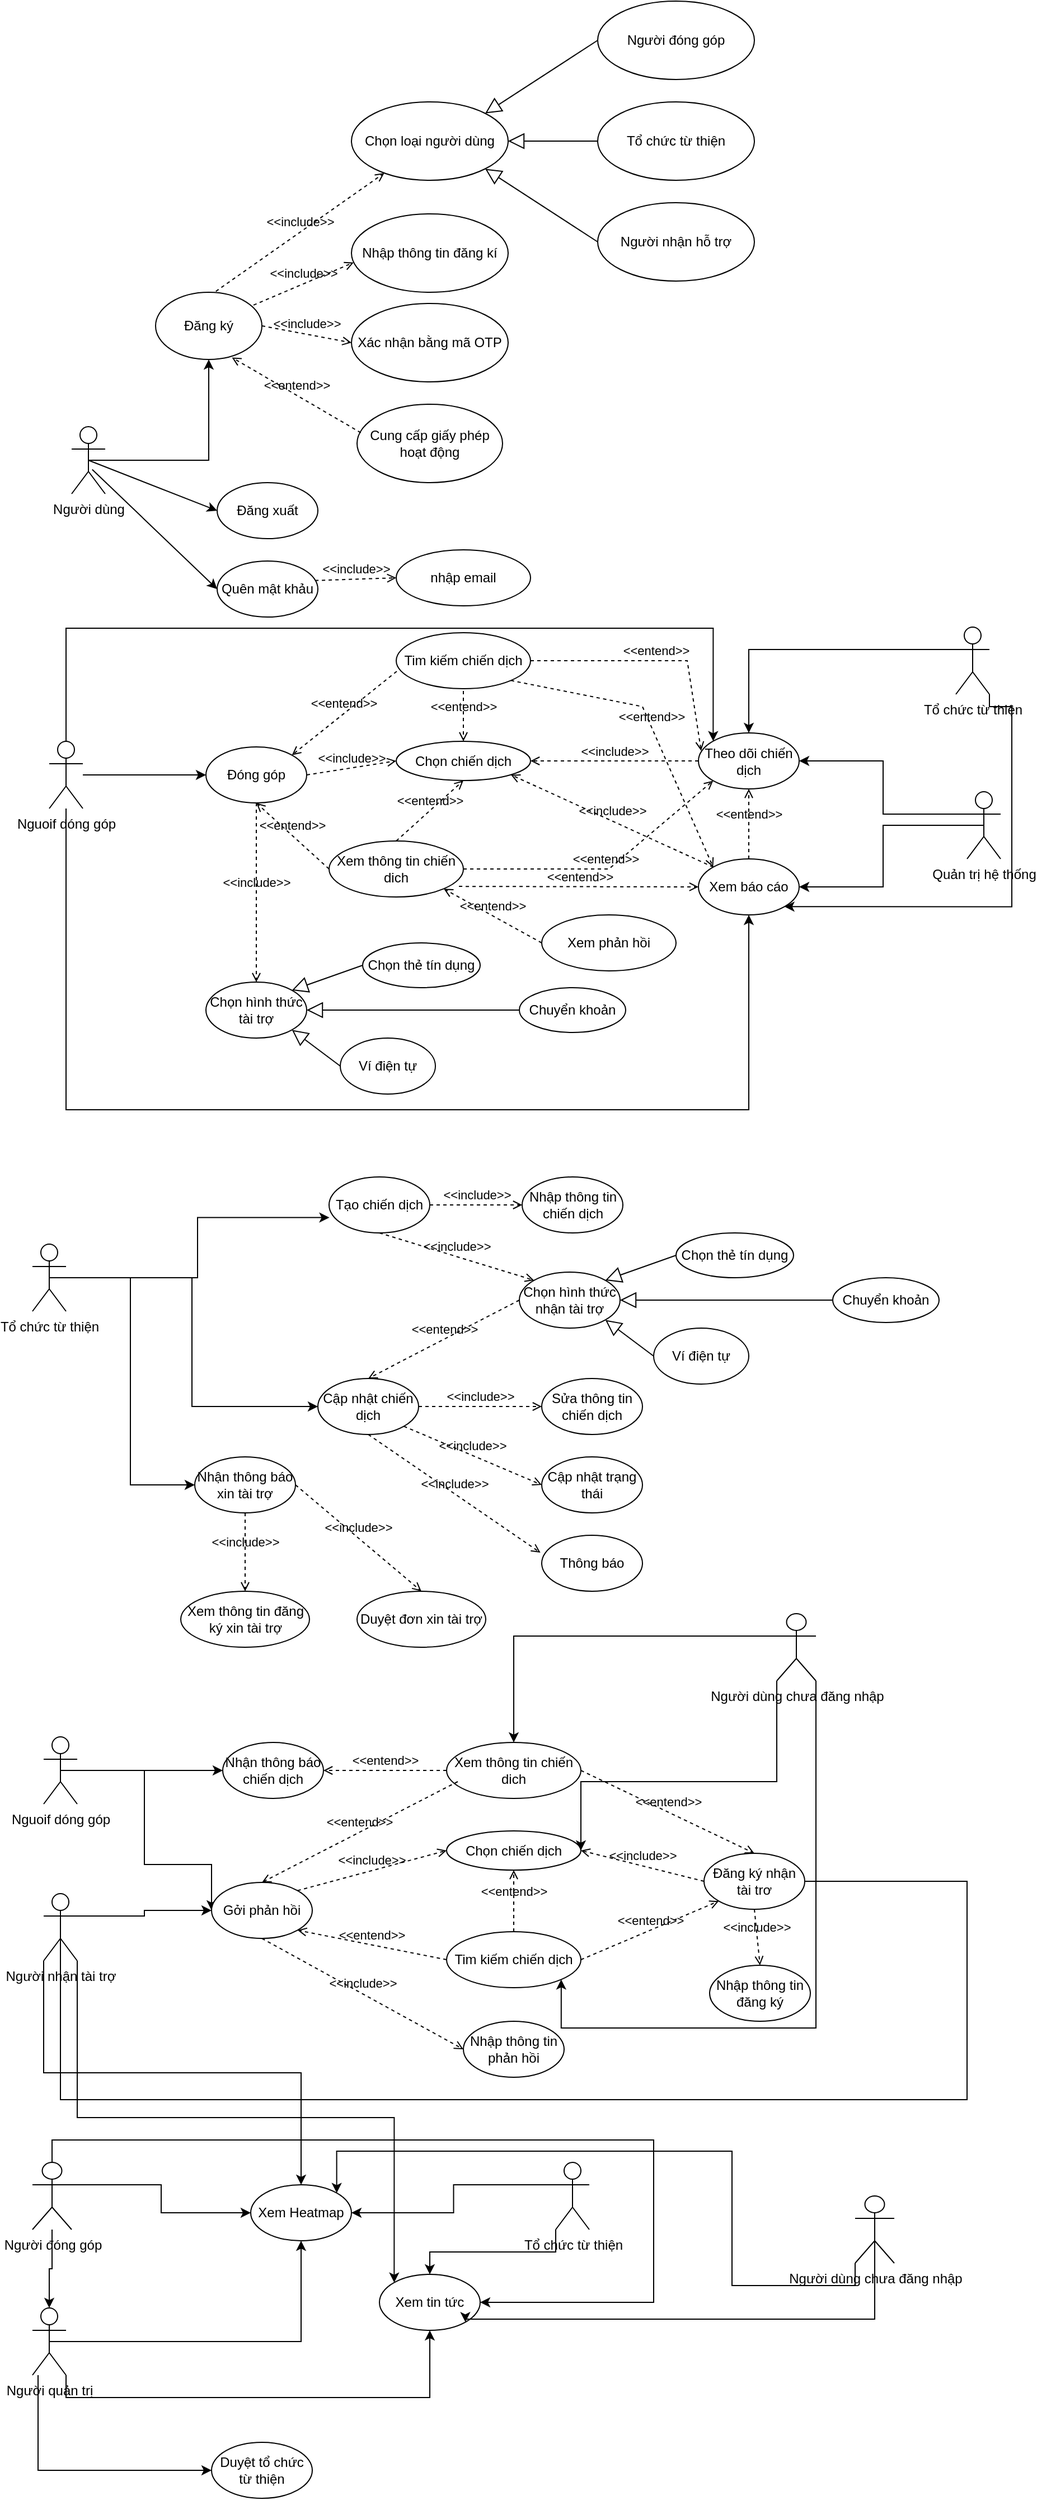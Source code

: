 <mxfile version="24.7.17" pages="5">
  <diagram name="User Case" id="thGyyWjX-7slTtOHgEci">
    <mxGraphModel dx="1050" dy="1758" grid="1" gridSize="10" guides="1" tooltips="1" connect="1" arrows="1" fold="1" page="1" pageScale="1" pageWidth="850" pageHeight="1100" math="0" shadow="0">
      <root>
        <mxCell id="0" />
        <mxCell id="1" parent="0" />
        <mxCell id="v3t7ByzDxqKwKwNJ9sPv-12" style="edgeStyle=orthogonalEdgeStyle;rounded=0;orthogonalLoop=1;jettySize=auto;html=1;exitX=0.5;exitY=0.5;exitDx=0;exitDy=0;exitPerimeter=0;" parent="1" source="v3t7ByzDxqKwKwNJ9sPv-2" target="v3t7ByzDxqKwKwNJ9sPv-5" edge="1">
          <mxGeometry relative="1" as="geometry" />
        </mxCell>
        <mxCell id="v3t7ByzDxqKwKwNJ9sPv-2" value="Người dùng" style="shape=umlActor;verticalLabelPosition=bottom;verticalAlign=top;html=1;" parent="1" vertex="1">
          <mxGeometry x="90" y="150" width="30" height="60" as="geometry" />
        </mxCell>
        <mxCell id="v3t7ByzDxqKwKwNJ9sPv-5" value="Đăng ký" style="ellipse;whiteSpace=wrap;html=1;" parent="1" vertex="1">
          <mxGeometry x="165" y="30" width="95" height="60" as="geometry" />
        </mxCell>
        <mxCell id="v3t7ByzDxqKwKwNJ9sPv-7" value="Chọn loại người dùng" style="ellipse;whiteSpace=wrap;html=1;" parent="1" vertex="1">
          <mxGeometry x="340" y="-140" width="140" height="70" as="geometry" />
        </mxCell>
        <mxCell id="v3t7ByzDxqKwKwNJ9sPv-8" value="Tổ chức từ thiện" style="ellipse;whiteSpace=wrap;html=1;" parent="1" vertex="1">
          <mxGeometry x="560" y="-140" width="140" height="70" as="geometry" />
        </mxCell>
        <mxCell id="v3t7ByzDxqKwKwNJ9sPv-9" value="Người nhận hỗ trợ" style="ellipse;whiteSpace=wrap;html=1;" parent="1" vertex="1">
          <mxGeometry x="560" y="-50" width="140" height="70" as="geometry" />
        </mxCell>
        <mxCell id="v3t7ByzDxqKwKwNJ9sPv-10" value="Người đóng góp" style="ellipse;whiteSpace=wrap;html=1;" parent="1" vertex="1">
          <mxGeometry x="560" y="-230" width="140" height="70" as="geometry" />
        </mxCell>
        <mxCell id="v3t7ByzDxqKwKwNJ9sPv-11" value="Xác nhận bằng mã OTP" style="ellipse;whiteSpace=wrap;html=1;" parent="1" vertex="1">
          <mxGeometry x="340" y="40" width="140" height="70" as="geometry" />
        </mxCell>
        <mxCell id="v3t7ByzDxqKwKwNJ9sPv-15" value="&amp;lt;&amp;lt;include&amp;gt;&amp;gt;" style="html=1;verticalAlign=bottom;labelBackgroundColor=none;endArrow=open;endFill=0;dashed=1;rounded=0;exitX=0.567;exitY=-0.014;exitDx=0;exitDy=0;exitPerimeter=0;" parent="1" source="v3t7ByzDxqKwKwNJ9sPv-5" target="v3t7ByzDxqKwKwNJ9sPv-7" edge="1">
          <mxGeometry width="160" relative="1" as="geometry">
            <mxPoint x="340" y="320" as="sourcePoint" />
            <mxPoint x="500" y="320" as="targetPoint" />
          </mxGeometry>
        </mxCell>
        <mxCell id="v3t7ByzDxqKwKwNJ9sPv-16" value="" style="edgeStyle=none;html=1;endSize=12;endArrow=block;endFill=0;rounded=0;exitX=0;exitY=0.5;exitDx=0;exitDy=0;entryX=1;entryY=0;entryDx=0;entryDy=0;" parent="1" source="v3t7ByzDxqKwKwNJ9sPv-10" target="v3t7ByzDxqKwKwNJ9sPv-7" edge="1">
          <mxGeometry width="160" relative="1" as="geometry">
            <mxPoint x="340" y="320" as="sourcePoint" />
            <mxPoint x="500" y="320" as="targetPoint" />
          </mxGeometry>
        </mxCell>
        <mxCell id="v3t7ByzDxqKwKwNJ9sPv-19" value="" style="edgeStyle=none;html=1;endSize=12;endArrow=block;endFill=0;rounded=0;exitX=0;exitY=0.5;exitDx=0;exitDy=0;entryX=1;entryY=1;entryDx=0;entryDy=0;" parent="1" source="v3t7ByzDxqKwKwNJ9sPv-9" target="v3t7ByzDxqKwKwNJ9sPv-7" edge="1">
          <mxGeometry width="160" relative="1" as="geometry">
            <mxPoint x="340" y="320" as="sourcePoint" />
            <mxPoint x="500" y="320" as="targetPoint" />
          </mxGeometry>
        </mxCell>
        <mxCell id="v3t7ByzDxqKwKwNJ9sPv-20" value="" style="edgeStyle=none;html=1;endSize=12;endArrow=block;endFill=0;rounded=0;exitX=0;exitY=0.5;exitDx=0;exitDy=0;" parent="1" source="v3t7ByzDxqKwKwNJ9sPv-8" target="v3t7ByzDxqKwKwNJ9sPv-7" edge="1">
          <mxGeometry width="160" relative="1" as="geometry">
            <mxPoint x="340" y="320" as="sourcePoint" />
            <mxPoint x="500" y="320" as="targetPoint" />
          </mxGeometry>
        </mxCell>
        <mxCell id="v3t7ByzDxqKwKwNJ9sPv-23" value="&amp;lt;&amp;lt;include&amp;gt;&amp;gt;" style="html=1;verticalAlign=bottom;labelBackgroundColor=none;endArrow=open;endFill=0;dashed=1;rounded=0;exitX=1;exitY=0.5;exitDx=0;exitDy=0;entryX=0;entryY=0.5;entryDx=0;entryDy=0;" parent="1" source="v3t7ByzDxqKwKwNJ9sPv-5" target="v3t7ByzDxqKwKwNJ9sPv-11" edge="1">
          <mxGeometry width="160" relative="1" as="geometry">
            <mxPoint x="340" y="320" as="sourcePoint" />
            <mxPoint x="500" y="320" as="targetPoint" />
          </mxGeometry>
        </mxCell>
        <mxCell id="5Jq_DJQSWeNJdkypAvDM-1" value="Cung cấp giấy phép hoạt động" style="ellipse;whiteSpace=wrap;html=1;" parent="1" vertex="1">
          <mxGeometry x="345" y="130" width="130" height="70" as="geometry" />
        </mxCell>
        <mxCell id="5Jq_DJQSWeNJdkypAvDM-2" value="&amp;lt;&amp;lt;entend&amp;gt;&amp;gt;" style="html=1;verticalAlign=bottom;labelBackgroundColor=none;endArrow=open;endFill=0;dashed=1;rounded=0;exitX=0.026;exitY=0.363;exitDx=0;exitDy=0;exitPerimeter=0;entryX=0.718;entryY=0.97;entryDx=0;entryDy=0;entryPerimeter=0;" parent="1" source="5Jq_DJQSWeNJdkypAvDM-1" target="v3t7ByzDxqKwKwNJ9sPv-5" edge="1">
          <mxGeometry width="160" relative="1" as="geometry">
            <mxPoint x="270" y="44" as="sourcePoint" />
            <mxPoint x="246" y="130" as="targetPoint" />
          </mxGeometry>
        </mxCell>
        <mxCell id="5Jq_DJQSWeNJdkypAvDM-3" value="Nhập thông tin đăng kí" style="ellipse;whiteSpace=wrap;html=1;" parent="1" vertex="1">
          <mxGeometry x="340" y="-40" width="140" height="70" as="geometry" />
        </mxCell>
        <mxCell id="5Jq_DJQSWeNJdkypAvDM-4" value="&amp;lt;&amp;lt;include&amp;gt;&amp;gt;" style="html=1;verticalAlign=bottom;labelBackgroundColor=none;endArrow=open;endFill=0;dashed=1;rounded=0;exitX=0.921;exitY=0.191;exitDx=0;exitDy=0;entryX=0.014;entryY=0.62;entryDx=0;entryDy=0;entryPerimeter=0;exitPerimeter=0;" parent="1" source="v3t7ByzDxqKwKwNJ9sPv-5" target="5Jq_DJQSWeNJdkypAvDM-3" edge="1">
          <mxGeometry width="160" relative="1" as="geometry">
            <mxPoint x="295" y="75" as="sourcePoint" />
            <mxPoint x="360" y="135" as="targetPoint" />
          </mxGeometry>
        </mxCell>
        <mxCell id="5Jq_DJQSWeNJdkypAvDM-5" value="Đăng xuất" style="ellipse;whiteSpace=wrap;html=1;" parent="1" vertex="1">
          <mxGeometry x="220" y="200" width="90" height="50" as="geometry" />
        </mxCell>
        <mxCell id="5Jq_DJQSWeNJdkypAvDM-6" value="" style="endArrow=classic;html=1;rounded=0;exitX=0.5;exitY=0.5;exitDx=0;exitDy=0;exitPerimeter=0;entryX=0;entryY=0.5;entryDx=0;entryDy=0;" parent="1" source="v3t7ByzDxqKwKwNJ9sPv-2" target="5Jq_DJQSWeNJdkypAvDM-5" edge="1">
          <mxGeometry width="50" height="50" relative="1" as="geometry">
            <mxPoint x="400" y="250" as="sourcePoint" />
            <mxPoint x="450" y="200" as="targetPoint" />
          </mxGeometry>
        </mxCell>
        <mxCell id="5Jq_DJQSWeNJdkypAvDM-7" value="Quên mật khảu" style="ellipse;whiteSpace=wrap;html=1;" parent="1" vertex="1">
          <mxGeometry x="220" y="270" width="90" height="50" as="geometry" />
        </mxCell>
        <mxCell id="5Jq_DJQSWeNJdkypAvDM-8" value="" style="endArrow=classic;html=1;rounded=0;exitX=0.613;exitY=0.637;exitDx=0;exitDy=0;exitPerimeter=0;entryX=0;entryY=0.5;entryDx=0;entryDy=0;" parent="1" source="v3t7ByzDxqKwKwNJ9sPv-2" target="5Jq_DJQSWeNJdkypAvDM-7" edge="1">
          <mxGeometry width="50" height="50" relative="1" as="geometry">
            <mxPoint x="400" y="250" as="sourcePoint" />
            <mxPoint x="450" y="200" as="targetPoint" />
          </mxGeometry>
        </mxCell>
        <mxCell id="5Jq_DJQSWeNJdkypAvDM-9" value="nhập email" style="ellipse;whiteSpace=wrap;html=1;" parent="1" vertex="1">
          <mxGeometry x="380" y="260" width="120" height="50" as="geometry" />
        </mxCell>
        <mxCell id="5Jq_DJQSWeNJdkypAvDM-11" value="&amp;lt;&amp;lt;include&amp;gt;&amp;gt;" style="html=1;verticalAlign=bottom;labelBackgroundColor=none;endArrow=open;endFill=0;dashed=1;rounded=0;exitX=0.973;exitY=0.348;exitDx=0;exitDy=0;entryX=0;entryY=0.5;entryDx=0;entryDy=0;exitPerimeter=0;" parent="1" source="5Jq_DJQSWeNJdkypAvDM-7" target="5Jq_DJQSWeNJdkypAvDM-9" edge="1">
          <mxGeometry width="160" relative="1" as="geometry">
            <mxPoint x="270" y="70" as="sourcePoint" />
            <mxPoint x="350" y="85" as="targetPoint" />
          </mxGeometry>
        </mxCell>
        <mxCell id="5Jq_DJQSWeNJdkypAvDM-12" value="Đóng góp" style="ellipse;whiteSpace=wrap;html=1;" parent="1" vertex="1">
          <mxGeometry x="210" y="436" width="90" height="50" as="geometry" />
        </mxCell>
        <mxCell id="5Jq_DJQSWeNJdkypAvDM-13" value="" style="endArrow=classic;html=1;rounded=0;entryX=0;entryY=0.5;entryDx=0;entryDy=0;" parent="1" source="5Jq_DJQSWeNJdkypAvDM-14" target="5Jq_DJQSWeNJdkypAvDM-12" edge="1">
          <mxGeometry width="50" height="50" relative="1" as="geometry">
            <mxPoint x="98" y="209" as="sourcePoint" />
            <mxPoint x="210" y="316" as="targetPoint" />
          </mxGeometry>
        </mxCell>
        <mxCell id="fJkLNpLLIjnVaCD95Vrj-7" style="edgeStyle=orthogonalEdgeStyle;rounded=0;orthogonalLoop=1;jettySize=auto;html=1;exitX=0.5;exitY=0;exitDx=0;exitDy=0;exitPerimeter=0;entryX=0;entryY=0;entryDx=0;entryDy=0;" parent="1" source="5Jq_DJQSWeNJdkypAvDM-14" target="fJkLNpLLIjnVaCD95Vrj-3" edge="1">
          <mxGeometry relative="1" as="geometry">
            <mxPoint x="600" y="360" as="targetPoint" />
            <Array as="points">
              <mxPoint x="85" y="330" />
              <mxPoint x="663" y="330" />
            </Array>
          </mxGeometry>
        </mxCell>
        <mxCell id="fJkLNpLLIjnVaCD95Vrj-16" style="edgeStyle=orthogonalEdgeStyle;rounded=0;orthogonalLoop=1;jettySize=auto;html=1;entryX=0.5;entryY=1;entryDx=0;entryDy=0;" parent="1" source="5Jq_DJQSWeNJdkypAvDM-14" target="fJkLNpLLIjnVaCD95Vrj-12" edge="1">
          <mxGeometry relative="1" as="geometry">
            <mxPoint x="85" y="780" as="targetPoint" />
            <Array as="points">
              <mxPoint x="85" y="760" />
              <mxPoint x="695" y="760" />
            </Array>
          </mxGeometry>
        </mxCell>
        <mxCell id="5Jq_DJQSWeNJdkypAvDM-14" value="Nguoif dóng góp" style="shape=umlActor;verticalLabelPosition=bottom;verticalAlign=top;html=1;outlineConnect=0;" parent="1" vertex="1">
          <mxGeometry x="70" y="431" width="30" height="60" as="geometry" />
        </mxCell>
        <mxCell id="5Jq_DJQSWeNJdkypAvDM-18" value="Chọn chiến dịch" style="ellipse;whiteSpace=wrap;html=1;" parent="1" vertex="1">
          <mxGeometry x="380" y="431" width="120" height="35" as="geometry" />
        </mxCell>
        <mxCell id="5Jq_DJQSWeNJdkypAvDM-19" value="&amp;lt;&amp;lt;include&amp;gt;&amp;gt;" style="html=1;verticalAlign=bottom;labelBackgroundColor=none;endArrow=open;endFill=0;dashed=1;rounded=0;exitX=1;exitY=0.5;exitDx=0;exitDy=0;entryX=0;entryY=0.5;entryDx=0;entryDy=0;" parent="1" source="5Jq_DJQSWeNJdkypAvDM-12" target="5Jq_DJQSWeNJdkypAvDM-18" edge="1">
          <mxGeometry width="160" relative="1" as="geometry">
            <mxPoint x="318" y="303" as="sourcePoint" />
            <mxPoint x="390" y="301" as="targetPoint" />
          </mxGeometry>
        </mxCell>
        <mxCell id="5Jq_DJQSWeNJdkypAvDM-20" value="Xem thông tin chiến dich" style="ellipse;whiteSpace=wrap;html=1;" parent="1" vertex="1">
          <mxGeometry x="320" y="520" width="120" height="50" as="geometry" />
        </mxCell>
        <mxCell id="5Jq_DJQSWeNJdkypAvDM-21" value="Tim kiếm chiến dịch" style="ellipse;whiteSpace=wrap;html=1;" parent="1" vertex="1">
          <mxGeometry x="380" y="334" width="120" height="50" as="geometry" />
        </mxCell>
        <mxCell id="5Jq_DJQSWeNJdkypAvDM-22" value="&amp;lt;&amp;lt;entend&amp;gt;&amp;gt;" style="html=1;verticalAlign=bottom;labelBackgroundColor=none;endArrow=open;endFill=0;dashed=1;rounded=0;entryX=1;entryY=0;entryDx=0;entryDy=0;exitX=0.004;exitY=0.65;exitDx=0;exitDy=0;exitPerimeter=0;" parent="1" target="5Jq_DJQSWeNJdkypAvDM-12" edge="1">
          <mxGeometry x="0.009" width="160" relative="1" as="geometry">
            <mxPoint x="380.48" y="368.5" as="sourcePoint" />
            <mxPoint x="300" y="406" as="targetPoint" />
            <mxPoint as="offset" />
          </mxGeometry>
        </mxCell>
        <mxCell id="5Jq_DJQSWeNJdkypAvDM-23" value="&amp;lt;&amp;lt;entend&amp;gt;&amp;gt;" style="html=1;verticalAlign=bottom;labelBackgroundColor=none;endArrow=open;endFill=0;dashed=1;rounded=0;exitX=0;exitY=0.5;exitDx=0;exitDy=0;entryX=0.5;entryY=1;entryDx=0;entryDy=0;" parent="1" source="5Jq_DJQSWeNJdkypAvDM-20" target="5Jq_DJQSWeNJdkypAvDM-12" edge="1">
          <mxGeometry width="160" relative="1" as="geometry">
            <mxPoint x="368" y="181" as="sourcePoint" />
            <mxPoint x="290" y="466" as="targetPoint" />
          </mxGeometry>
        </mxCell>
        <mxCell id="5Jq_DJQSWeNJdkypAvDM-24" value="&amp;lt;&amp;lt;entend&amp;gt;&amp;gt;" style="html=1;verticalAlign=bottom;labelBackgroundColor=none;endArrow=open;endFill=0;dashed=1;rounded=0;entryX=0.5;entryY=0;entryDx=0;entryDy=0;exitX=0.5;exitY=1;exitDx=0;exitDy=0;" parent="1" target="5Jq_DJQSWeNJdkypAvDM-18" edge="1">
          <mxGeometry x="0.009" width="160" relative="1" as="geometry">
            <mxPoint x="440" y="386" as="sourcePoint" />
            <mxPoint x="319" y="398" as="targetPoint" />
            <mxPoint as="offset" />
          </mxGeometry>
        </mxCell>
        <mxCell id="5Jq_DJQSWeNJdkypAvDM-25" value="&amp;lt;&amp;lt;entend&amp;gt;&amp;gt;" style="html=1;verticalAlign=bottom;labelBackgroundColor=none;endArrow=open;endFill=0;dashed=1;rounded=0;entryX=0.5;entryY=1;entryDx=0;entryDy=0;exitX=0.5;exitY=0;exitDx=0;exitDy=0;" parent="1" source="5Jq_DJQSWeNJdkypAvDM-20" target="5Jq_DJQSWeNJdkypAvDM-18" edge="1">
          <mxGeometry x="0.009" width="160" relative="1" as="geometry">
            <mxPoint x="437" y="393" as="sourcePoint" />
            <mxPoint x="329" y="408" as="targetPoint" />
            <mxPoint as="offset" />
          </mxGeometry>
        </mxCell>
        <mxCell id="5Jq_DJQSWeNJdkypAvDM-26" value="Chọn hình thức tài trợ" style="ellipse;whiteSpace=wrap;html=1;" parent="1" vertex="1">
          <mxGeometry x="210" y="646" width="90" height="50" as="geometry" />
        </mxCell>
        <mxCell id="5Jq_DJQSWeNJdkypAvDM-27" value="Chuyển khoản" style="ellipse;whiteSpace=wrap;html=1;" parent="1" vertex="1">
          <mxGeometry x="490" y="651" width="95" height="40" as="geometry" />
        </mxCell>
        <mxCell id="5Jq_DJQSWeNJdkypAvDM-28" value="Ví điện tự" style="ellipse;whiteSpace=wrap;html=1;" parent="1" vertex="1">
          <mxGeometry x="330" y="696" width="85" height="50" as="geometry" />
        </mxCell>
        <mxCell id="5Jq_DJQSWeNJdkypAvDM-29" value="Chọn thẻ tín dụng" style="ellipse;whiteSpace=wrap;html=1;" parent="1" vertex="1">
          <mxGeometry x="350" y="611" width="105" height="40" as="geometry" />
        </mxCell>
        <mxCell id="5Jq_DJQSWeNJdkypAvDM-31" value="" style="edgeStyle=none;html=1;endSize=12;endArrow=block;endFill=0;rounded=0;exitX=0;exitY=0.5;exitDx=0;exitDy=0;entryX=1;entryY=0;entryDx=0;entryDy=0;" parent="1" source="5Jq_DJQSWeNJdkypAvDM-29" target="5Jq_DJQSWeNJdkypAvDM-26" edge="1">
          <mxGeometry width="160" relative="1" as="geometry">
            <mxPoint x="681" y="441" as="sourcePoint" />
            <mxPoint x="320" y="556" as="targetPoint" />
          </mxGeometry>
        </mxCell>
        <mxCell id="5Jq_DJQSWeNJdkypAvDM-32" value="" style="edgeStyle=none;html=1;endSize=12;endArrow=block;endFill=0;rounded=0;exitX=0;exitY=0.5;exitDx=0;exitDy=0;entryX=1;entryY=1;entryDx=0;entryDy=0;" parent="1" source="5Jq_DJQSWeNJdkypAvDM-28" target="5Jq_DJQSWeNJdkypAvDM-26" edge="1">
          <mxGeometry width="160" relative="1" as="geometry">
            <mxPoint x="741" y="401" as="sourcePoint" />
            <mxPoint x="280" y="676" as="targetPoint" />
          </mxGeometry>
        </mxCell>
        <mxCell id="5Jq_DJQSWeNJdkypAvDM-33" value="" style="edgeStyle=none;html=1;endSize=12;endArrow=block;endFill=0;rounded=0;exitX=0;exitY=0.5;exitDx=0;exitDy=0;entryX=1;entryY=0.5;entryDx=0;entryDy=0;" parent="1" source="5Jq_DJQSWeNJdkypAvDM-27" target="5Jq_DJQSWeNJdkypAvDM-26" edge="1">
          <mxGeometry width="160" relative="1" as="geometry">
            <mxPoint x="401" y="711" as="sourcePoint" />
            <mxPoint x="360" y="618" as="targetPoint" />
          </mxGeometry>
        </mxCell>
        <mxCell id="5Jq_DJQSWeNJdkypAvDM-34" value="&amp;lt;&amp;lt;include&amp;gt;&amp;gt;" style="html=1;verticalAlign=bottom;labelBackgroundColor=none;endArrow=open;endFill=0;dashed=1;rounded=0;exitX=0.5;exitY=1;exitDx=0;exitDy=0;entryX=0.5;entryY=0;entryDx=0;entryDy=0;" parent="1" source="5Jq_DJQSWeNJdkypAvDM-12" target="5Jq_DJQSWeNJdkypAvDM-26" edge="1">
          <mxGeometry width="160" relative="1" as="geometry">
            <mxPoint x="310" y="471" as="sourcePoint" />
            <mxPoint x="390" y="459" as="targetPoint" />
          </mxGeometry>
        </mxCell>
        <mxCell id="fJkLNpLLIjnVaCD95Vrj-6" style="edgeStyle=orthogonalEdgeStyle;rounded=0;orthogonalLoop=1;jettySize=auto;html=1;exitX=0;exitY=0.333;exitDx=0;exitDy=0;exitPerimeter=0;entryX=0.5;entryY=0;entryDx=0;entryDy=0;" parent="1" source="fJkLNpLLIjnVaCD95Vrj-1" target="fJkLNpLLIjnVaCD95Vrj-3" edge="1">
          <mxGeometry relative="1" as="geometry" />
        </mxCell>
        <mxCell id="fJkLNpLLIjnVaCD95Vrj-18" style="edgeStyle=orthogonalEdgeStyle;rounded=0;orthogonalLoop=1;jettySize=auto;html=1;exitX=1;exitY=1;exitDx=0;exitDy=0;exitPerimeter=0;entryX=1;entryY=1;entryDx=0;entryDy=0;" parent="1" source="fJkLNpLLIjnVaCD95Vrj-1" target="fJkLNpLLIjnVaCD95Vrj-12" edge="1">
          <mxGeometry relative="1" as="geometry">
            <mxPoint x="830" y="510" as="targetPoint" />
            <Array as="points">
              <mxPoint x="910" y="400" />
              <mxPoint x="930" y="400" />
              <mxPoint x="930" y="579" />
            </Array>
          </mxGeometry>
        </mxCell>
        <mxCell id="fJkLNpLLIjnVaCD95Vrj-1" value="Tổ chức từ thiện" style="shape=umlActor;verticalLabelPosition=bottom;verticalAlign=top;html=1;outlineConnect=0;" parent="1" vertex="1">
          <mxGeometry x="880" y="329" width="30" height="60" as="geometry" />
        </mxCell>
        <mxCell id="fJkLNpLLIjnVaCD95Vrj-8" style="edgeStyle=orthogonalEdgeStyle;rounded=0;orthogonalLoop=1;jettySize=auto;html=1;exitX=0;exitY=0.333;exitDx=0;exitDy=0;exitPerimeter=0;entryX=1;entryY=0.5;entryDx=0;entryDy=0;" parent="1" source="fJkLNpLLIjnVaCD95Vrj-2" target="fJkLNpLLIjnVaCD95Vrj-3" edge="1">
          <mxGeometry relative="1" as="geometry" />
        </mxCell>
        <mxCell id="fJkLNpLLIjnVaCD95Vrj-17" style="edgeStyle=orthogonalEdgeStyle;rounded=0;orthogonalLoop=1;jettySize=auto;html=1;exitX=0.5;exitY=0.5;exitDx=0;exitDy=0;exitPerimeter=0;entryX=1;entryY=0.5;entryDx=0;entryDy=0;" parent="1" source="fJkLNpLLIjnVaCD95Vrj-2" target="fJkLNpLLIjnVaCD95Vrj-12" edge="1">
          <mxGeometry relative="1" as="geometry" />
        </mxCell>
        <mxCell id="fJkLNpLLIjnVaCD95Vrj-2" value="Quản trị hệ thống" style="shape=umlActor;verticalLabelPosition=bottom;verticalAlign=top;html=1;outlineConnect=0;" parent="1" vertex="1">
          <mxGeometry x="890" y="476" width="30" height="60" as="geometry" />
        </mxCell>
        <mxCell id="fJkLNpLLIjnVaCD95Vrj-3" value="Theo dõi chiến dịch" style="ellipse;whiteSpace=wrap;html=1;" parent="1" vertex="1">
          <mxGeometry x="650" y="423.5" width="90" height="50" as="geometry" />
        </mxCell>
        <mxCell id="fJkLNpLLIjnVaCD95Vrj-9" value="&amp;lt;&amp;lt;entend&amp;gt;&amp;gt;" style="html=1;verticalAlign=bottom;labelBackgroundColor=none;endArrow=open;endFill=0;dashed=1;rounded=0;entryX=0.027;entryY=0.319;entryDx=0;entryDy=0;exitX=1;exitY=0.5;exitDx=0;exitDy=0;entryPerimeter=0;" parent="1" source="5Jq_DJQSWeNJdkypAvDM-21" target="fJkLNpLLIjnVaCD95Vrj-3" edge="1">
          <mxGeometry x="0.009" width="160" relative="1" as="geometry">
            <mxPoint x="390.48" y="378.5" as="sourcePoint" />
            <mxPoint x="297" y="453" as="targetPoint" />
            <mxPoint as="offset" />
            <Array as="points">
              <mxPoint x="640" y="359" />
            </Array>
          </mxGeometry>
        </mxCell>
        <mxCell id="fJkLNpLLIjnVaCD95Vrj-10" value="&amp;lt;&amp;lt;entend&amp;gt;&amp;gt;" style="html=1;verticalAlign=bottom;labelBackgroundColor=none;endArrow=open;endFill=0;dashed=1;rounded=0;entryX=0;entryY=1;entryDx=0;entryDy=0;exitX=1;exitY=0.5;exitDx=0;exitDy=0;" parent="1" source="5Jq_DJQSWeNJdkypAvDM-20" target="fJkLNpLLIjnVaCD95Vrj-3" edge="1">
          <mxGeometry x="0.009" width="160" relative="1" as="geometry">
            <mxPoint x="400.48" y="388.5" as="sourcePoint" />
            <mxPoint x="307" y="463" as="targetPoint" />
            <mxPoint as="offset" />
            <Array as="points">
              <mxPoint x="570" y="545" />
            </Array>
          </mxGeometry>
        </mxCell>
        <mxCell id="fJkLNpLLIjnVaCD95Vrj-12" value="Xem báo cáo" style="ellipse;whiteSpace=wrap;html=1;" parent="1" vertex="1">
          <mxGeometry x="650" y="536" width="90" height="50" as="geometry" />
        </mxCell>
        <mxCell id="fJkLNpLLIjnVaCD95Vrj-15" value="&amp;lt;&amp;lt;entend&amp;gt;&amp;gt;" style="html=1;verticalAlign=bottom;labelBackgroundColor=none;endArrow=open;endFill=0;dashed=1;rounded=0;entryX=0.5;entryY=1;entryDx=0;entryDy=0;exitX=0.5;exitY=0;exitDx=0;exitDy=0;" parent="1" source="fJkLNpLLIjnVaCD95Vrj-12" target="fJkLNpLLIjnVaCD95Vrj-3" edge="1">
          <mxGeometry width="160" relative="1" as="geometry">
            <mxPoint x="750" y="640" as="sourcePoint" />
            <mxPoint x="265" y="496" as="targetPoint" />
          </mxGeometry>
        </mxCell>
        <mxCell id="fJkLNpLLIjnVaCD95Vrj-21" style="edgeStyle=orthogonalEdgeStyle;rounded=0;orthogonalLoop=1;jettySize=auto;html=1;exitX=0.5;exitY=0.5;exitDx=0;exitDy=0;exitPerimeter=0;entryX=0.003;entryY=0.726;entryDx=0;entryDy=0;entryPerimeter=0;" parent="1" source="fJkLNpLLIjnVaCD95Vrj-19" target="fJkLNpLLIjnVaCD95Vrj-22" edge="1">
          <mxGeometry relative="1" as="geometry">
            <mxPoint x="205" y="1005" as="targetPoint" />
          </mxGeometry>
        </mxCell>
        <mxCell id="fJkLNpLLIjnVaCD95Vrj-38" style="edgeStyle=orthogonalEdgeStyle;rounded=0;orthogonalLoop=1;jettySize=auto;html=1;exitX=0.5;exitY=0.5;exitDx=0;exitDy=0;exitPerimeter=0;entryX=0;entryY=0.5;entryDx=0;entryDy=0;" parent="1" source="fJkLNpLLIjnVaCD95Vrj-19" target="fJkLNpLLIjnVaCD95Vrj-23" edge="1">
          <mxGeometry relative="1" as="geometry" />
        </mxCell>
        <mxCell id="bil-vL-GHyctPEStExu1-10" style="edgeStyle=orthogonalEdgeStyle;rounded=0;orthogonalLoop=1;jettySize=auto;html=1;entryX=0;entryY=0.5;entryDx=0;entryDy=0;" parent="1" source="fJkLNpLLIjnVaCD95Vrj-19" target="bil-vL-GHyctPEStExu1-9" edge="1">
          <mxGeometry relative="1" as="geometry" />
        </mxCell>
        <mxCell id="fJkLNpLLIjnVaCD95Vrj-19" value="Tổ chức từ thiện" style="shape=umlActor;verticalLabelPosition=bottom;verticalAlign=top;html=1;outlineConnect=0;" parent="1" vertex="1">
          <mxGeometry x="55" y="880" width="30" height="60" as="geometry" />
        </mxCell>
        <mxCell id="fJkLNpLLIjnVaCD95Vrj-22" value="Tạo chiến dịch" style="ellipse;whiteSpace=wrap;html=1;" parent="1" vertex="1">
          <mxGeometry x="320" y="820" width="90" height="50" as="geometry" />
        </mxCell>
        <mxCell id="fJkLNpLLIjnVaCD95Vrj-23" value="Cập nhật chiến dịch" style="ellipse;whiteSpace=wrap;html=1;" parent="1" vertex="1">
          <mxGeometry x="310" y="1000" width="90" height="50" as="geometry" />
        </mxCell>
        <mxCell id="fJkLNpLLIjnVaCD95Vrj-27" value="&amp;lt;&amp;lt;include&amp;gt;&amp;gt;" style="html=1;verticalAlign=bottom;labelBackgroundColor=none;endArrow=open;endFill=0;dashed=1;rounded=0;exitX=0;exitY=0.5;exitDx=0;exitDy=0;entryX=1;entryY=0.5;entryDx=0;entryDy=0;" parent="1" source="fJkLNpLLIjnVaCD95Vrj-3" target="5Jq_DJQSWeNJdkypAvDM-18" edge="1">
          <mxGeometry width="160" relative="1" as="geometry">
            <mxPoint x="265" y="496" as="sourcePoint" />
            <mxPoint x="265" y="596" as="targetPoint" />
          </mxGeometry>
        </mxCell>
        <mxCell id="fJkLNpLLIjnVaCD95Vrj-28" value="&amp;lt;&amp;lt;include&amp;gt;&amp;gt;" style="html=1;verticalAlign=bottom;labelBackgroundColor=none;endArrow=open;endFill=0;dashed=1;rounded=0;entryX=1;entryY=1;entryDx=0;entryDy=0;exitX=0;exitY=0;exitDx=0;exitDy=0;" parent="1" source="fJkLNpLLIjnVaCD95Vrj-12" target="5Jq_DJQSWeNJdkypAvDM-18" edge="1">
          <mxGeometry width="160" relative="1" as="geometry">
            <mxPoint x="810" y="690" as="sourcePoint" />
            <mxPoint x="275" y="606" as="targetPoint" />
          </mxGeometry>
        </mxCell>
        <mxCell id="fJkLNpLLIjnVaCD95Vrj-31" value="&amp;lt;&amp;lt;entend&amp;gt;&amp;gt;" style="html=1;verticalAlign=bottom;labelBackgroundColor=none;endArrow=open;endFill=0;dashed=1;rounded=0;entryX=0;entryY=0.5;entryDx=0;entryDy=0;exitX=0.967;exitY=0.811;exitDx=0;exitDy=0;exitPerimeter=0;" parent="1" source="5Jq_DJQSWeNJdkypAvDM-20" target="fJkLNpLLIjnVaCD95Vrj-12" edge="1">
          <mxGeometry x="0.009" width="160" relative="1" as="geometry">
            <mxPoint x="390.48" y="378.5" as="sourcePoint" />
            <mxPoint x="297" y="453" as="targetPoint" />
            <mxPoint as="offset" />
          </mxGeometry>
        </mxCell>
        <mxCell id="fJkLNpLLIjnVaCD95Vrj-32" value="&amp;lt;&amp;lt;entend&amp;gt;&amp;gt;" style="html=1;verticalAlign=bottom;labelBackgroundColor=none;endArrow=open;endFill=0;dashed=1;rounded=0;entryX=0;entryY=0;entryDx=0;entryDy=0;exitX=1;exitY=1;exitDx=0;exitDy=0;" parent="1" source="5Jq_DJQSWeNJdkypAvDM-21" target="fJkLNpLLIjnVaCD95Vrj-12" edge="1">
          <mxGeometry x="0.009" width="160" relative="1" as="geometry">
            <mxPoint x="400.48" y="388.5" as="sourcePoint" />
            <mxPoint x="307" y="463" as="targetPoint" />
            <mxPoint as="offset" />
            <Array as="points">
              <mxPoint x="600" y="400" />
            </Array>
          </mxGeometry>
        </mxCell>
        <mxCell id="fJkLNpLLIjnVaCD95Vrj-33" value="Nhập thông tin chiến dịch" style="ellipse;whiteSpace=wrap;html=1;" parent="1" vertex="1">
          <mxGeometry x="492.5" y="820" width="90" height="50" as="geometry" />
        </mxCell>
        <mxCell id="fJkLNpLLIjnVaCD95Vrj-34" value="Sửa thông tin chiến dịch" style="ellipse;whiteSpace=wrap;html=1;" parent="1" vertex="1">
          <mxGeometry x="510" y="1000" width="90" height="50" as="geometry" />
        </mxCell>
        <mxCell id="fJkLNpLLIjnVaCD95Vrj-39" value="&amp;lt;&amp;lt;include&amp;gt;&amp;gt;" style="html=1;verticalAlign=bottom;labelBackgroundColor=none;endArrow=open;endFill=0;dashed=1;rounded=0;exitX=1;exitY=0.5;exitDx=0;exitDy=0;entryX=0;entryY=0.5;entryDx=0;entryDy=0;" parent="1" source="fJkLNpLLIjnVaCD95Vrj-22" target="fJkLNpLLIjnVaCD95Vrj-33" edge="1">
          <mxGeometry width="160" relative="1" as="geometry">
            <mxPoint x="265" y="496" as="sourcePoint" />
            <mxPoint x="265" y="656" as="targetPoint" />
          </mxGeometry>
        </mxCell>
        <mxCell id="fJkLNpLLIjnVaCD95Vrj-40" value="&amp;lt;&amp;lt;include&amp;gt;&amp;gt;" style="html=1;verticalAlign=bottom;labelBackgroundColor=none;endArrow=open;endFill=0;dashed=1;rounded=0;exitX=1;exitY=0.5;exitDx=0;exitDy=0;entryX=0;entryY=0.5;entryDx=0;entryDy=0;" parent="1" source="fJkLNpLLIjnVaCD95Vrj-23" target="fJkLNpLLIjnVaCD95Vrj-34" edge="1">
          <mxGeometry width="160" relative="1" as="geometry">
            <mxPoint x="420" y="855" as="sourcePoint" />
            <mxPoint x="503" y="855" as="targetPoint" />
          </mxGeometry>
        </mxCell>
        <mxCell id="fJkLNpLLIjnVaCD95Vrj-43" value="Chọn hình thức nhận tài trợ" style="ellipse;whiteSpace=wrap;html=1;" parent="1" vertex="1">
          <mxGeometry x="490" y="905" width="90" height="50" as="geometry" />
        </mxCell>
        <mxCell id="fJkLNpLLIjnVaCD95Vrj-44" value="Chuyển khoản" style="ellipse;whiteSpace=wrap;html=1;" parent="1" vertex="1">
          <mxGeometry x="770" y="910" width="95" height="40" as="geometry" />
        </mxCell>
        <mxCell id="fJkLNpLLIjnVaCD95Vrj-45" value="Ví điện tự" style="ellipse;whiteSpace=wrap;html=1;" parent="1" vertex="1">
          <mxGeometry x="610" y="955" width="85" height="50" as="geometry" />
        </mxCell>
        <mxCell id="fJkLNpLLIjnVaCD95Vrj-46" value="Chọn thẻ tín dụng" style="ellipse;whiteSpace=wrap;html=1;" parent="1" vertex="1">
          <mxGeometry x="630" y="870" width="105" height="40" as="geometry" />
        </mxCell>
        <mxCell id="fJkLNpLLIjnVaCD95Vrj-47" value="" style="edgeStyle=none;html=1;endSize=12;endArrow=block;endFill=0;rounded=0;exitX=0;exitY=0.5;exitDx=0;exitDy=0;entryX=1;entryY=0;entryDx=0;entryDy=0;" parent="1" source="fJkLNpLLIjnVaCD95Vrj-46" target="fJkLNpLLIjnVaCD95Vrj-43" edge="1">
          <mxGeometry width="160" relative="1" as="geometry">
            <mxPoint x="961" y="700" as="sourcePoint" />
            <mxPoint x="600" y="815" as="targetPoint" />
          </mxGeometry>
        </mxCell>
        <mxCell id="fJkLNpLLIjnVaCD95Vrj-48" value="" style="edgeStyle=none;html=1;endSize=12;endArrow=block;endFill=0;rounded=0;exitX=0;exitY=0.5;exitDx=0;exitDy=0;entryX=1;entryY=1;entryDx=0;entryDy=0;" parent="1" source="fJkLNpLLIjnVaCD95Vrj-45" target="fJkLNpLLIjnVaCD95Vrj-43" edge="1">
          <mxGeometry width="160" relative="1" as="geometry">
            <mxPoint x="1021" y="660" as="sourcePoint" />
            <mxPoint x="560" y="935" as="targetPoint" />
          </mxGeometry>
        </mxCell>
        <mxCell id="fJkLNpLLIjnVaCD95Vrj-49" value="" style="edgeStyle=none;html=1;endSize=12;endArrow=block;endFill=0;rounded=0;exitX=0;exitY=0.5;exitDx=0;exitDy=0;entryX=1;entryY=0.5;entryDx=0;entryDy=0;" parent="1" source="fJkLNpLLIjnVaCD95Vrj-44" target="fJkLNpLLIjnVaCD95Vrj-43" edge="1">
          <mxGeometry width="160" relative="1" as="geometry">
            <mxPoint x="681" y="970" as="sourcePoint" />
            <mxPoint x="640" y="877" as="targetPoint" />
          </mxGeometry>
        </mxCell>
        <mxCell id="fJkLNpLLIjnVaCD95Vrj-50" value="&amp;lt;&amp;lt;include&amp;gt;&amp;gt;" style="html=1;verticalAlign=bottom;labelBackgroundColor=none;endArrow=open;endFill=0;dashed=1;rounded=0;exitX=0.5;exitY=1;exitDx=0;exitDy=0;entryX=0;entryY=0;entryDx=0;entryDy=0;" parent="1" source="fJkLNpLLIjnVaCD95Vrj-22" target="fJkLNpLLIjnVaCD95Vrj-43" edge="1">
          <mxGeometry width="160" relative="1" as="geometry">
            <mxPoint x="420" y="855" as="sourcePoint" />
            <mxPoint x="503" y="855" as="targetPoint" />
          </mxGeometry>
        </mxCell>
        <mxCell id="fJkLNpLLIjnVaCD95Vrj-52" value="&amp;lt;&amp;lt;entend&amp;gt;&amp;gt;" style="html=1;verticalAlign=bottom;labelBackgroundColor=none;endArrow=open;endFill=0;dashed=1;rounded=0;exitX=0;exitY=0.5;exitDx=0;exitDy=0;entryX=0.5;entryY=0;entryDx=0;entryDy=0;" parent="1" source="fJkLNpLLIjnVaCD95Vrj-43" target="fJkLNpLLIjnVaCD95Vrj-23" edge="1">
          <mxGeometry width="160" relative="1" as="geometry">
            <mxPoint x="330" y="555" as="sourcePoint" />
            <mxPoint x="400" y="930" as="targetPoint" />
          </mxGeometry>
        </mxCell>
        <mxCell id="fJkLNpLLIjnVaCD95Vrj-53" value="Cập nhật trạng thái" style="ellipse;whiteSpace=wrap;html=1;" parent="1" vertex="1">
          <mxGeometry x="510" y="1070" width="90" height="50" as="geometry" />
        </mxCell>
        <mxCell id="fJkLNpLLIjnVaCD95Vrj-54" value="&amp;lt;&amp;lt;include&amp;gt;&amp;gt;" style="html=1;verticalAlign=bottom;labelBackgroundColor=none;endArrow=open;endFill=0;dashed=1;rounded=0;exitX=1;exitY=1;exitDx=0;exitDy=0;entryX=0;entryY=0.5;entryDx=0;entryDy=0;" parent="1" source="fJkLNpLLIjnVaCD95Vrj-23" target="fJkLNpLLIjnVaCD95Vrj-53" edge="1">
          <mxGeometry width="160" relative="1" as="geometry">
            <mxPoint x="410" y="1035" as="sourcePoint" />
            <mxPoint x="520" y="1035" as="targetPoint" />
          </mxGeometry>
        </mxCell>
        <mxCell id="fJkLNpLLIjnVaCD95Vrj-56" value="Thông báo" style="ellipse;whiteSpace=wrap;html=1;" parent="1" vertex="1">
          <mxGeometry x="510" y="1140" width="90" height="50" as="geometry" />
        </mxCell>
        <mxCell id="fJkLNpLLIjnVaCD95Vrj-57" value="&amp;lt;&amp;lt;include&amp;gt;&amp;gt;" style="html=1;verticalAlign=bottom;labelBackgroundColor=none;endArrow=open;endFill=0;dashed=1;rounded=0;exitX=0.5;exitY=1;exitDx=0;exitDy=0;entryX=-0.013;entryY=0.311;entryDx=0;entryDy=0;entryPerimeter=0;" parent="1" source="fJkLNpLLIjnVaCD95Vrj-23" target="fJkLNpLLIjnVaCD95Vrj-56" edge="1">
          <mxGeometry width="160" relative="1" as="geometry">
            <mxPoint x="397" y="1053" as="sourcePoint" />
            <mxPoint x="520" y="1115" as="targetPoint" />
          </mxGeometry>
        </mxCell>
        <mxCell id="fJkLNpLLIjnVaCD95Vrj-60" style="edgeStyle=orthogonalEdgeStyle;rounded=0;orthogonalLoop=1;jettySize=auto;html=1;exitX=0.5;exitY=0.5;exitDx=0;exitDy=0;exitPerimeter=0;entryX=0;entryY=0.5;entryDx=0;entryDy=0;" parent="1" source="fJkLNpLLIjnVaCD95Vrj-58" target="fJkLNpLLIjnVaCD95Vrj-59" edge="1">
          <mxGeometry relative="1" as="geometry" />
        </mxCell>
        <mxCell id="fJkLNpLLIjnVaCD95Vrj-65" style="edgeStyle=orthogonalEdgeStyle;rounded=0;orthogonalLoop=1;jettySize=auto;html=1;exitX=0.5;exitY=0.5;exitDx=0;exitDy=0;exitPerimeter=0;entryX=0;entryY=0.5;entryDx=0;entryDy=0;" parent="1" source="fJkLNpLLIjnVaCD95Vrj-58" target="fJkLNpLLIjnVaCD95Vrj-64" edge="1">
          <mxGeometry relative="1" as="geometry">
            <Array as="points">
              <mxPoint x="155" y="1350" />
              <mxPoint x="155" y="1434" />
              <mxPoint x="215" y="1434" />
            </Array>
          </mxGeometry>
        </mxCell>
        <mxCell id="fJkLNpLLIjnVaCD95Vrj-58" value="Nguoif dóng góp" style="shape=umlActor;verticalLabelPosition=bottom;verticalAlign=top;html=1;outlineConnect=0;" parent="1" vertex="1">
          <mxGeometry x="65" y="1320" width="30" height="60" as="geometry" />
        </mxCell>
        <mxCell id="fJkLNpLLIjnVaCD95Vrj-59" value="Nhận thông báo chiến dịch" style="ellipse;whiteSpace=wrap;html=1;" parent="1" vertex="1">
          <mxGeometry x="225" y="1325" width="90" height="50" as="geometry" />
        </mxCell>
        <mxCell id="fJkLNpLLIjnVaCD95Vrj-61" value="Xem phản hồi" style="ellipse;whiteSpace=wrap;html=1;" parent="1" vertex="1">
          <mxGeometry x="510" y="586" width="120" height="50" as="geometry" />
        </mxCell>
        <mxCell id="fJkLNpLLIjnVaCD95Vrj-62" value="&amp;lt;&amp;lt;entend&amp;gt;&amp;gt;" style="html=1;verticalAlign=bottom;labelBackgroundColor=none;endArrow=open;endFill=0;dashed=1;rounded=0;entryX=1;entryY=1;entryDx=0;entryDy=0;exitX=0;exitY=0.5;exitDx=0;exitDy=0;" parent="1" source="fJkLNpLLIjnVaCD95Vrj-61" target="5Jq_DJQSWeNJdkypAvDM-20" edge="1">
          <mxGeometry x="0.009" width="160" relative="1" as="geometry">
            <mxPoint x="390" y="530" as="sourcePoint" />
            <mxPoint x="450" y="476" as="targetPoint" />
            <mxPoint as="offset" />
          </mxGeometry>
        </mxCell>
        <mxCell id="fJkLNpLLIjnVaCD95Vrj-66" style="edgeStyle=orthogonalEdgeStyle;rounded=0;orthogonalLoop=1;jettySize=auto;html=1;exitX=1;exitY=0.333;exitDx=0;exitDy=0;exitPerimeter=0;entryX=0;entryY=0.5;entryDx=0;entryDy=0;" parent="1" source="fJkLNpLLIjnVaCD95Vrj-63" target="fJkLNpLLIjnVaCD95Vrj-64" edge="1">
          <mxGeometry relative="1" as="geometry" />
        </mxCell>
        <mxCell id="bil-vL-GHyctPEStExu1-2" style="edgeStyle=orthogonalEdgeStyle;rounded=0;orthogonalLoop=1;jettySize=auto;html=1;exitX=0.5;exitY=0.5;exitDx=0;exitDy=0;exitPerimeter=0;entryX=0;entryY=0.5;entryDx=0;entryDy=0;" parent="1" source="fJkLNpLLIjnVaCD95Vrj-63" target="bil-vL-GHyctPEStExu1-1" edge="1">
          <mxGeometry relative="1" as="geometry">
            <Array as="points">
              <mxPoint x="80" y="1644" />
              <mxPoint x="890" y="1644" />
              <mxPoint x="890" y="1449" />
            </Array>
          </mxGeometry>
        </mxCell>
        <mxCell id="5HWGSHfaDSVVG6eFh0-M-3" style="edgeStyle=orthogonalEdgeStyle;rounded=0;orthogonalLoop=1;jettySize=auto;html=1;exitX=0;exitY=1;exitDx=0;exitDy=0;exitPerimeter=0;entryX=0.5;entryY=0;entryDx=0;entryDy=0;" parent="1" source="fJkLNpLLIjnVaCD95Vrj-63" target="fJkLNpLLIjnVaCD95Vrj-81" edge="1">
          <mxGeometry relative="1" as="geometry" />
        </mxCell>
        <mxCell id="5HWGSHfaDSVVG6eFh0-M-4" style="edgeStyle=orthogonalEdgeStyle;rounded=0;orthogonalLoop=1;jettySize=auto;html=1;exitX=1;exitY=1;exitDx=0;exitDy=0;exitPerimeter=0;entryX=0;entryY=0;entryDx=0;entryDy=0;" parent="1" source="fJkLNpLLIjnVaCD95Vrj-63" target="fJkLNpLLIjnVaCD95Vrj-87" edge="1">
          <mxGeometry relative="1" as="geometry" />
        </mxCell>
        <mxCell id="fJkLNpLLIjnVaCD95Vrj-63" value="Người nhận tài trợ" style="shape=umlActor;verticalLabelPosition=bottom;verticalAlign=top;html=1;outlineConnect=0;" parent="1" vertex="1">
          <mxGeometry x="65" y="1460" width="30" height="60" as="geometry" />
        </mxCell>
        <mxCell id="fJkLNpLLIjnVaCD95Vrj-64" value="Gởi phản hồi" style="ellipse;whiteSpace=wrap;html=1;" parent="1" vertex="1">
          <mxGeometry x="215" y="1450" width="90" height="50" as="geometry" />
        </mxCell>
        <mxCell id="fJkLNpLLIjnVaCD95Vrj-67" value="Chọn chiến dịch" style="ellipse;whiteSpace=wrap;html=1;" parent="1" vertex="1">
          <mxGeometry x="425" y="1404" width="120" height="35" as="geometry" />
        </mxCell>
        <mxCell id="fJkLNpLLIjnVaCD95Vrj-68" value="Xem thông tin chiến dich" style="ellipse;whiteSpace=wrap;html=1;" parent="1" vertex="1">
          <mxGeometry x="425" y="1325" width="120" height="50" as="geometry" />
        </mxCell>
        <mxCell id="fJkLNpLLIjnVaCD95Vrj-69" value="Tim kiếm chiến dịch" style="ellipse;whiteSpace=wrap;html=1;" parent="1" vertex="1">
          <mxGeometry x="425" y="1494" width="120" height="50" as="geometry" />
        </mxCell>
        <mxCell id="fJkLNpLLIjnVaCD95Vrj-71" value="&amp;lt;&amp;lt;entend&amp;gt;&amp;gt;" style="html=1;verticalAlign=bottom;labelBackgroundColor=none;endArrow=open;endFill=0;dashed=1;rounded=0;entryX=1;entryY=0.5;entryDx=0;entryDy=0;" parent="1" source="fJkLNpLLIjnVaCD95Vrj-68" target="fJkLNpLLIjnVaCD95Vrj-59" edge="1">
          <mxGeometry width="160" relative="1" as="geometry">
            <mxPoint x="510" y="1054" as="sourcePoint" />
            <mxPoint x="375" y="1124" as="targetPoint" />
          </mxGeometry>
        </mxCell>
        <mxCell id="fJkLNpLLIjnVaCD95Vrj-72" value="&amp;lt;&amp;lt;entend&amp;gt;&amp;gt;" style="html=1;verticalAlign=bottom;labelBackgroundColor=none;endArrow=open;endFill=0;dashed=1;rounded=0;entryX=0.5;entryY=0;entryDx=0;entryDy=0;" parent="1" target="fJkLNpLLIjnVaCD95Vrj-64" edge="1">
          <mxGeometry width="160" relative="1" as="geometry">
            <mxPoint x="435" y="1360" as="sourcePoint" />
            <mxPoint x="325" y="1360" as="targetPoint" />
          </mxGeometry>
        </mxCell>
        <mxCell id="fJkLNpLLIjnVaCD95Vrj-74" value="&amp;lt;&amp;lt;include&amp;gt;&amp;gt;" style="html=1;verticalAlign=bottom;labelBackgroundColor=none;endArrow=open;endFill=0;dashed=1;rounded=0;exitX=1;exitY=0;exitDx=0;exitDy=0;entryX=0;entryY=0.5;entryDx=0;entryDy=0;" parent="1" source="fJkLNpLLIjnVaCD95Vrj-64" target="fJkLNpLLIjnVaCD95Vrj-67" edge="1">
          <mxGeometry width="160" relative="1" as="geometry">
            <mxPoint x="420" y="1149" as="sourcePoint" />
            <mxPoint x="530" y="1149" as="targetPoint" />
          </mxGeometry>
        </mxCell>
        <mxCell id="fJkLNpLLIjnVaCD95Vrj-76" value="&amp;lt;&amp;lt;entend&amp;gt;&amp;gt;" style="html=1;verticalAlign=bottom;labelBackgroundColor=none;endArrow=open;endFill=0;dashed=1;rounded=0;entryX=0.5;entryY=1;entryDx=0;entryDy=0;exitX=0.5;exitY=0;exitDx=0;exitDy=0;" parent="1" source="fJkLNpLLIjnVaCD95Vrj-69" target="fJkLNpLLIjnVaCD95Vrj-67" edge="1">
          <mxGeometry x="0.009" width="160" relative="1" as="geometry">
            <mxPoint x="460" y="510" as="sourcePoint" />
            <mxPoint x="460" y="555" as="targetPoint" />
            <mxPoint as="offset" />
          </mxGeometry>
        </mxCell>
        <mxCell id="fJkLNpLLIjnVaCD95Vrj-77" value="&amp;lt;&amp;lt;entend&amp;gt;&amp;gt;" style="html=1;verticalAlign=bottom;labelBackgroundColor=none;endArrow=open;endFill=0;dashed=1;rounded=0;entryX=1;entryY=1;entryDx=0;entryDy=0;exitX=0;exitY=0.5;exitDx=0;exitDy=0;" parent="1" source="fJkLNpLLIjnVaCD95Vrj-69" target="fJkLNpLLIjnVaCD95Vrj-64" edge="1">
          <mxGeometry x="0.009" width="160" relative="1" as="geometry">
            <mxPoint x="495" y="1504" as="sourcePoint" />
            <mxPoint x="495" y="1449" as="targetPoint" />
            <mxPoint as="offset" />
          </mxGeometry>
        </mxCell>
        <mxCell id="fJkLNpLLIjnVaCD95Vrj-78" value="Nhập thông tin phản hồi" style="ellipse;whiteSpace=wrap;html=1;" parent="1" vertex="1">
          <mxGeometry x="440" y="1574" width="90" height="50" as="geometry" />
        </mxCell>
        <mxCell id="fJkLNpLLIjnVaCD95Vrj-79" value="&amp;lt;&amp;lt;include&amp;gt;&amp;gt;" style="html=1;verticalAlign=bottom;labelBackgroundColor=none;endArrow=open;endFill=0;dashed=1;rounded=0;exitX=0.5;exitY=1;exitDx=0;exitDy=0;entryX=0;entryY=0.5;entryDx=0;entryDy=0;" parent="1" source="fJkLNpLLIjnVaCD95Vrj-64" target="fJkLNpLLIjnVaCD95Vrj-78" edge="1">
          <mxGeometry width="160" relative="1" as="geometry">
            <mxPoint x="302" y="1467" as="sourcePoint" />
            <mxPoint x="435" y="1432" as="targetPoint" />
          </mxGeometry>
        </mxCell>
        <mxCell id="fJkLNpLLIjnVaCD95Vrj-82" style="edgeStyle=orthogonalEdgeStyle;rounded=0;orthogonalLoop=1;jettySize=auto;html=1;exitX=1;exitY=0.333;exitDx=0;exitDy=0;exitPerimeter=0;entryX=0;entryY=0.5;entryDx=0;entryDy=0;" parent="1" source="fJkLNpLLIjnVaCD95Vrj-80" target="fJkLNpLLIjnVaCD95Vrj-81" edge="1">
          <mxGeometry relative="1" as="geometry" />
        </mxCell>
        <mxCell id="fJkLNpLLIjnVaCD95Vrj-89" style="edgeStyle=orthogonalEdgeStyle;rounded=0;orthogonalLoop=1;jettySize=auto;html=1;exitX=0.5;exitY=0;exitDx=0;exitDy=0;exitPerimeter=0;entryX=1;entryY=0.5;entryDx=0;entryDy=0;" parent="1" source="fJkLNpLLIjnVaCD95Vrj-80" target="fJkLNpLLIjnVaCD95Vrj-87" edge="1">
          <mxGeometry relative="1" as="geometry">
            <mxPoint x="630" y="1660" as="targetPoint" />
            <Array as="points">
              <mxPoint x="73" y="1680" />
              <mxPoint x="610" y="1680" />
              <mxPoint x="610" y="1825" />
            </Array>
          </mxGeometry>
        </mxCell>
        <mxCell id="aqsHxeh36cPQqIujv13z-1" value="" style="edgeStyle=orthogonalEdgeStyle;rounded=0;orthogonalLoop=1;jettySize=auto;html=1;" parent="1" source="fJkLNpLLIjnVaCD95Vrj-80" target="fJkLNpLLIjnVaCD95Vrj-83" edge="1">
          <mxGeometry relative="1" as="geometry" />
        </mxCell>
        <mxCell id="fJkLNpLLIjnVaCD95Vrj-80" value="Người đóng góp" style="shape=umlActor;verticalLabelPosition=bottom;verticalAlign=top;html=1;outlineConnect=0;" parent="1" vertex="1">
          <mxGeometry x="55" y="1700" width="35" height="60" as="geometry" />
        </mxCell>
        <mxCell id="fJkLNpLLIjnVaCD95Vrj-81" value="Xem Heatmap" style="ellipse;whiteSpace=wrap;html=1;" parent="1" vertex="1">
          <mxGeometry x="250" y="1720" width="90" height="50" as="geometry" />
        </mxCell>
        <mxCell id="fJkLNpLLIjnVaCD95Vrj-85" style="edgeStyle=orthogonalEdgeStyle;rounded=0;orthogonalLoop=1;jettySize=auto;html=1;exitX=0.5;exitY=0.5;exitDx=0;exitDy=0;exitPerimeter=0;" parent="1" source="fJkLNpLLIjnVaCD95Vrj-83" target="fJkLNpLLIjnVaCD95Vrj-81" edge="1">
          <mxGeometry relative="1" as="geometry">
            <mxPoint x="300" y="1859.857" as="targetPoint" />
          </mxGeometry>
        </mxCell>
        <mxCell id="fJkLNpLLIjnVaCD95Vrj-90" style="edgeStyle=orthogonalEdgeStyle;rounded=0;orthogonalLoop=1;jettySize=auto;html=1;exitX=1;exitY=1;exitDx=0;exitDy=0;exitPerimeter=0;entryX=0.5;entryY=1;entryDx=0;entryDy=0;" parent="1" source="fJkLNpLLIjnVaCD95Vrj-83" target="fJkLNpLLIjnVaCD95Vrj-87" edge="1">
          <mxGeometry relative="1" as="geometry" />
        </mxCell>
        <mxCell id="9sAT4nUUj-b8DxDz7Nog-2" style="edgeStyle=orthogonalEdgeStyle;rounded=0;orthogonalLoop=1;jettySize=auto;html=1;entryX=0;entryY=0.5;entryDx=0;entryDy=0;" parent="1" source="fJkLNpLLIjnVaCD95Vrj-83" target="9sAT4nUUj-b8DxDz7Nog-1" edge="1">
          <mxGeometry relative="1" as="geometry">
            <Array as="points">
              <mxPoint x="60" y="1975" />
            </Array>
          </mxGeometry>
        </mxCell>
        <mxCell id="fJkLNpLLIjnVaCD95Vrj-83" value="Người quản trị" style="shape=umlActor;verticalLabelPosition=bottom;verticalAlign=top;html=1;outlineConnect=0;" parent="1" vertex="1">
          <mxGeometry x="55" y="1830" width="30" height="60" as="geometry" />
        </mxCell>
        <mxCell id="fJkLNpLLIjnVaCD95Vrj-86" style="edgeStyle=orthogonalEdgeStyle;rounded=0;orthogonalLoop=1;jettySize=auto;html=1;exitX=0;exitY=0.333;exitDx=0;exitDy=0;exitPerimeter=0;entryX=1;entryY=0.5;entryDx=0;entryDy=0;" parent="1" source="fJkLNpLLIjnVaCD95Vrj-84" target="fJkLNpLLIjnVaCD95Vrj-81" edge="1">
          <mxGeometry relative="1" as="geometry" />
        </mxCell>
        <mxCell id="fJkLNpLLIjnVaCD95Vrj-88" style="edgeStyle=orthogonalEdgeStyle;rounded=0;orthogonalLoop=1;jettySize=auto;html=1;exitX=0;exitY=1;exitDx=0;exitDy=0;exitPerimeter=0;entryX=0.5;entryY=0;entryDx=0;entryDy=0;" parent="1" source="fJkLNpLLIjnVaCD95Vrj-84" target="fJkLNpLLIjnVaCD95Vrj-87" edge="1">
          <mxGeometry relative="1" as="geometry" />
        </mxCell>
        <mxCell id="fJkLNpLLIjnVaCD95Vrj-84" value="Tổ chức từ thiện" style="shape=umlActor;verticalLabelPosition=bottom;verticalAlign=top;html=1;outlineConnect=0;" parent="1" vertex="1">
          <mxGeometry x="522.5" y="1700" width="30" height="60" as="geometry" />
        </mxCell>
        <mxCell id="fJkLNpLLIjnVaCD95Vrj-87" value="Xem tin tức" style="ellipse;whiteSpace=wrap;html=1;" parent="1" vertex="1">
          <mxGeometry x="365" y="1800" width="90" height="50" as="geometry" />
        </mxCell>
        <mxCell id="bil-vL-GHyctPEStExu1-1" value="Đăng ký nhận tài trơ" style="ellipse;whiteSpace=wrap;html=1;" parent="1" vertex="1">
          <mxGeometry x="655" y="1424" width="90" height="50" as="geometry" />
        </mxCell>
        <mxCell id="bil-vL-GHyctPEStExu1-3" value="Nhập thông tin đăng ký" style="ellipse;whiteSpace=wrap;html=1;" parent="1" vertex="1">
          <mxGeometry x="660" y="1524" width="90" height="50" as="geometry" />
        </mxCell>
        <mxCell id="bil-vL-GHyctPEStExu1-5" value="&amp;lt;&amp;lt;include&amp;gt;&amp;gt;" style="html=1;verticalAlign=bottom;labelBackgroundColor=none;endArrow=open;endFill=0;dashed=1;rounded=0;exitX=0;exitY=0.5;exitDx=0;exitDy=0;entryX=1;entryY=0.5;entryDx=0;entryDy=0;" parent="1" source="bil-vL-GHyctPEStExu1-1" target="fJkLNpLLIjnVaCD95Vrj-67" edge="1">
          <mxGeometry width="160" relative="1" as="geometry">
            <mxPoint x="710" y="1329" as="sourcePoint" />
            <mxPoint x="843" y="1294" as="targetPoint" />
          </mxGeometry>
        </mxCell>
        <mxCell id="bil-vL-GHyctPEStExu1-6" value="&amp;lt;&amp;lt;include&amp;gt;&amp;gt;" style="html=1;verticalAlign=bottom;labelBackgroundColor=none;endArrow=open;endFill=0;dashed=1;rounded=0;exitX=0.5;exitY=1;exitDx=0;exitDy=0;entryX=0.5;entryY=0;entryDx=0;entryDy=0;" parent="1" source="bil-vL-GHyctPEStExu1-1" target="bil-vL-GHyctPEStExu1-3" edge="1">
          <mxGeometry width="160" relative="1" as="geometry">
            <mxPoint x="720" y="1500" as="sourcePoint" />
            <mxPoint x="853" y="1465" as="targetPoint" />
          </mxGeometry>
        </mxCell>
        <mxCell id="bil-vL-GHyctPEStExu1-7" value="&amp;lt;&amp;lt;entend&amp;gt;&amp;gt;" style="html=1;verticalAlign=bottom;labelBackgroundColor=none;endArrow=open;endFill=0;dashed=1;rounded=0;entryX=0.5;entryY=0;entryDx=0;entryDy=0;exitX=1;exitY=0.5;exitDx=0;exitDy=0;" parent="1" source="fJkLNpLLIjnVaCD95Vrj-68" target="bil-vL-GHyctPEStExu1-1" edge="1">
          <mxGeometry width="160" relative="1" as="geometry">
            <mxPoint x="445" y="1370" as="sourcePoint" />
            <mxPoint x="270" y="1460" as="targetPoint" />
          </mxGeometry>
        </mxCell>
        <mxCell id="bil-vL-GHyctPEStExu1-8" value="&amp;lt;&amp;lt;entend&amp;gt;&amp;gt;" style="html=1;verticalAlign=bottom;labelBackgroundColor=none;endArrow=open;endFill=0;dashed=1;rounded=0;entryX=0;entryY=1;entryDx=0;entryDy=0;exitX=1;exitY=0.5;exitDx=0;exitDy=0;" parent="1" source="fJkLNpLLIjnVaCD95Vrj-69" target="bil-vL-GHyctPEStExu1-1" edge="1">
          <mxGeometry width="160" relative="1" as="geometry">
            <mxPoint x="455" y="1380" as="sourcePoint" />
            <mxPoint x="280" y="1470" as="targetPoint" />
          </mxGeometry>
        </mxCell>
        <mxCell id="bil-vL-GHyctPEStExu1-9" value="Nhận thông báo xin tài trợ" style="ellipse;whiteSpace=wrap;html=1;" parent="1" vertex="1">
          <mxGeometry x="200" y="1070" width="90" height="50" as="geometry" />
        </mxCell>
        <mxCell id="bil-vL-GHyctPEStExu1-11" value="Xem thông tin đăng ký xin tài trợ" style="ellipse;whiteSpace=wrap;html=1;" parent="1" vertex="1">
          <mxGeometry x="187.5" y="1190" width="115" height="50" as="geometry" />
        </mxCell>
        <mxCell id="bil-vL-GHyctPEStExu1-12" value="&amp;lt;&amp;lt;include&amp;gt;&amp;gt;" style="html=1;verticalAlign=bottom;labelBackgroundColor=none;endArrow=open;endFill=0;dashed=1;rounded=0;exitX=0.5;exitY=1;exitDx=0;exitDy=0;" parent="1" source="bil-vL-GHyctPEStExu1-9" target="bil-vL-GHyctPEStExu1-11" edge="1">
          <mxGeometry width="160" relative="1" as="geometry">
            <mxPoint x="375" y="880" as="sourcePoint" />
            <mxPoint x="513" y="922" as="targetPoint" />
          </mxGeometry>
        </mxCell>
        <mxCell id="bil-vL-GHyctPEStExu1-13" value="Duyệt đơn xin tài trợ" style="ellipse;whiteSpace=wrap;html=1;" parent="1" vertex="1">
          <mxGeometry x="345" y="1190" width="115" height="50" as="geometry" />
        </mxCell>
        <mxCell id="bil-vL-GHyctPEStExu1-14" value="&amp;lt;&amp;lt;include&amp;gt;&amp;gt;" style="html=1;verticalAlign=bottom;labelBackgroundColor=none;endArrow=open;endFill=0;dashed=1;rounded=0;exitX=1;exitY=0.5;exitDx=0;exitDy=0;entryX=0.5;entryY=0;entryDx=0;entryDy=0;" parent="1" source="bil-vL-GHyctPEStExu1-9" target="bil-vL-GHyctPEStExu1-13" edge="1">
          <mxGeometry width="160" relative="1" as="geometry">
            <mxPoint x="255" y="1130" as="sourcePoint" />
            <mxPoint x="255" y="1200" as="targetPoint" />
          </mxGeometry>
        </mxCell>
        <mxCell id="9sAT4nUUj-b8DxDz7Nog-1" value="Duyệt tổ chức từ thiện" style="ellipse;whiteSpace=wrap;html=1;" parent="1" vertex="1">
          <mxGeometry x="215" y="1950" width="90" height="50" as="geometry" />
        </mxCell>
        <mxCell id="aqsHxeh36cPQqIujv13z-4" style="edgeStyle=orthogonalEdgeStyle;rounded=0;orthogonalLoop=1;jettySize=auto;html=1;exitX=0.5;exitY=0.5;exitDx=0;exitDy=0;exitPerimeter=0;entryX=1;entryY=1;entryDx=0;entryDy=0;" parent="1" source="aqsHxeh36cPQqIujv13z-2" target="fJkLNpLLIjnVaCD95Vrj-87" edge="1">
          <mxGeometry relative="1" as="geometry">
            <mxPoint x="750" y="1770" as="targetPoint" />
            <Array as="points">
              <mxPoint x="808" y="1840" />
              <mxPoint x="442" y="1840" />
            </Array>
          </mxGeometry>
        </mxCell>
        <mxCell id="aqsHxeh36cPQqIujv13z-5" style="edgeStyle=orthogonalEdgeStyle;rounded=0;orthogonalLoop=1;jettySize=auto;html=1;exitX=0;exitY=1;exitDx=0;exitDy=0;exitPerimeter=0;entryX=1;entryY=0;entryDx=0;entryDy=0;" parent="1" source="aqsHxeh36cPQqIujv13z-2" target="fJkLNpLLIjnVaCD95Vrj-81" edge="1">
          <mxGeometry relative="1" as="geometry">
            <mxPoint x="650" y="1660" as="targetPoint" />
            <Array as="points">
              <mxPoint x="790" y="1810" />
              <mxPoint x="680" y="1810" />
              <mxPoint x="680" y="1690" />
              <mxPoint x="327" y="1690" />
            </Array>
          </mxGeometry>
        </mxCell>
        <mxCell id="aqsHxeh36cPQqIujv13z-2" value="Người dùng chưa đăng nhập" style="shape=umlActor;verticalLabelPosition=bottom;verticalAlign=top;html=1;outlineConnect=0;" parent="1" vertex="1">
          <mxGeometry x="790" y="1730" width="35" height="60" as="geometry" />
        </mxCell>
        <mxCell id="aqsHxeh36cPQqIujv13z-7" style="edgeStyle=orthogonalEdgeStyle;rounded=0;orthogonalLoop=1;jettySize=auto;html=1;exitX=0;exitY=0.333;exitDx=0;exitDy=0;exitPerimeter=0;entryX=0.5;entryY=0;entryDx=0;entryDy=0;" parent="1" source="aqsHxeh36cPQqIujv13z-6" target="fJkLNpLLIjnVaCD95Vrj-68" edge="1">
          <mxGeometry relative="1" as="geometry">
            <mxPoint x="480" y="1230" as="targetPoint" />
          </mxGeometry>
        </mxCell>
        <mxCell id="aqsHxeh36cPQqIujv13z-8" style="edgeStyle=orthogonalEdgeStyle;rounded=0;orthogonalLoop=1;jettySize=auto;html=1;exitX=0;exitY=1;exitDx=0;exitDy=0;exitPerimeter=0;entryX=1;entryY=0.5;entryDx=0;entryDy=0;" parent="1" source="aqsHxeh36cPQqIujv13z-6" target="fJkLNpLLIjnVaCD95Vrj-67" edge="1">
          <mxGeometry relative="1" as="geometry">
            <Array as="points">
              <mxPoint x="720" y="1360" />
              <mxPoint x="545" y="1360" />
            </Array>
          </mxGeometry>
        </mxCell>
        <mxCell id="aqsHxeh36cPQqIujv13z-9" style="edgeStyle=orthogonalEdgeStyle;rounded=0;orthogonalLoop=1;jettySize=auto;html=1;exitX=1;exitY=1;exitDx=0;exitDy=0;exitPerimeter=0;entryX=1;entryY=1;entryDx=0;entryDy=0;" parent="1" source="aqsHxeh36cPQqIujv13z-6" target="fJkLNpLLIjnVaCD95Vrj-69" edge="1">
          <mxGeometry relative="1" as="geometry">
            <Array as="points">
              <mxPoint x="755" y="1580" />
              <mxPoint x="527" y="1580" />
            </Array>
          </mxGeometry>
        </mxCell>
        <mxCell id="aqsHxeh36cPQqIujv13z-6" value="Người dùng chưa đăng nhập" style="shape=umlActor;verticalLabelPosition=bottom;verticalAlign=top;html=1;outlineConnect=0;" parent="1" vertex="1">
          <mxGeometry x="720" y="1210" width="35" height="60" as="geometry" />
        </mxCell>
      </root>
    </mxGraphModel>
  </diagram>
  <diagram id="RxIDaNADH3y4bDax6lqR" name="Context">
    <mxGraphModel dx="1034" dy="464" grid="1" gridSize="10" guides="1" tooltips="1" connect="1" arrows="1" fold="1" page="1" pageScale="1" pageWidth="850" pageHeight="1100" math="0" shadow="0">
      <root>
        <mxCell id="0" />
        <mxCell id="1" parent="0" />
        <mxCell id="yu5c4Ts00FGkIscTy5Nt-1" style="edgeStyle=orthogonalEdgeStyle;rounded=0;orthogonalLoop=1;jettySize=auto;html=1;exitX=0.5;exitY=1;exitDx=0;exitDy=0;entryX=0;entryY=0.5;entryDx=0;entryDy=0;" parent="1" source="w5hHPFFQ7kH_M5Yn2kQ6-1" target="w5hHPFFQ7kH_M5Yn2kQ6-3" edge="1">
          <mxGeometry relative="1" as="geometry" />
        </mxCell>
        <mxCell id="yu5c4Ts00FGkIscTy5Nt-2" value="Xem tin, heatmap, diến dịch, báo cáo" style="edgeLabel;html=1;align=center;verticalAlign=middle;resizable=0;points=[];" parent="yu5c4Ts00FGkIscTy5Nt-1" vertex="1" connectable="0">
          <mxGeometry x="-0.063" y="2" relative="1" as="geometry">
            <mxPoint x="26" y="12" as="offset" />
          </mxGeometry>
        </mxCell>
        <mxCell id="w5hHPFFQ7kH_M5Yn2kQ6-1" value="Hệ thống đóng góp từ thiện" style="ellipse;whiteSpace=wrap;html=1;aspect=fixed;" parent="1" vertex="1">
          <mxGeometry x="270" y="130" width="240" height="240" as="geometry" />
        </mxCell>
        <mxCell id="w5hHPFFQ7kH_M5Yn2kQ6-2" value="Tổ chức từ thiện" style="rounded=0;whiteSpace=wrap;html=1;" parent="1" vertex="1">
          <mxGeometry x="30" y="410" width="120" height="60" as="geometry" />
        </mxCell>
        <mxCell id="yu5c4Ts00FGkIscTy5Nt-3" style="edgeStyle=orthogonalEdgeStyle;rounded=0;orthogonalLoop=1;jettySize=auto;html=1;exitX=0.5;exitY=0;exitDx=0;exitDy=0;entryX=0.996;entryY=0.644;entryDx=0;entryDy=0;entryPerimeter=0;" parent="1" source="w5hHPFFQ7kH_M5Yn2kQ6-3" target="w5hHPFFQ7kH_M5Yn2kQ6-1" edge="1">
          <mxGeometry relative="1" as="geometry">
            <mxPoint x="730" y="270" as="targetPoint" />
          </mxGeometry>
        </mxCell>
        <mxCell id="yu5c4Ts00FGkIscTy5Nt-4" value="Tạo, Sửa, Khóa người dùng" style="edgeLabel;html=1;align=center;verticalAlign=middle;resizable=0;points=[];" parent="yu5c4Ts00FGkIscTy5Nt-3" vertex="1" connectable="0">
          <mxGeometry x="0.18" y="-2" relative="1" as="geometry">
            <mxPoint as="offset" />
          </mxGeometry>
        </mxCell>
        <mxCell id="w5hHPFFQ7kH_M5Yn2kQ6-3" value="Quản trị hệ thống" style="rounded=0;whiteSpace=wrap;html=1;" parent="1" vertex="1">
          <mxGeometry x="670" y="410" width="120" height="60" as="geometry" />
        </mxCell>
        <mxCell id="hvg6FL8fvP-1rCVdfU7t-1" style="edgeStyle=orthogonalEdgeStyle;rounded=0;orthogonalLoop=1;jettySize=auto;html=1;exitX=1;exitY=0.75;exitDx=0;exitDy=0;entryX=0.275;entryY=0.067;entryDx=0;entryDy=0;entryPerimeter=0;" parent="1" source="w5hHPFFQ7kH_M5Yn2kQ6-4" target="w5hHPFFQ7kH_M5Yn2kQ6-1" edge="1">
          <mxGeometry relative="1" as="geometry">
            <mxPoint x="310" y="100" as="targetPoint" />
          </mxGeometry>
        </mxCell>
        <mxCell id="hvg6FL8fvP-1rCVdfU7t-3" value="Đăng ký chiến dịch" style="edgeLabel;html=1;align=center;verticalAlign=middle;resizable=0;points=[];" parent="hvg6FL8fvP-1rCVdfU7t-1" vertex="1" connectable="0">
          <mxGeometry x="-0.362" y="-2" relative="1" as="geometry">
            <mxPoint as="offset" />
          </mxGeometry>
        </mxCell>
        <mxCell id="w5hHPFFQ7kH_M5Yn2kQ6-4" value="Người nhận tài trợ" style="rounded=0;whiteSpace=wrap;html=1;" parent="1" vertex="1">
          <mxGeometry x="20" y="40" width="120" height="60" as="geometry" />
        </mxCell>
        <mxCell id="mp8a_d2ccNt7xoZePyB7-1" style="edgeStyle=orthogonalEdgeStyle;rounded=0;orthogonalLoop=1;jettySize=auto;html=1;exitX=0;exitY=0.75;exitDx=0;exitDy=0;entryX=0.771;entryY=0.073;entryDx=0;entryDy=0;entryPerimeter=0;" parent="1" source="w5hHPFFQ7kH_M5Yn2kQ6-5" target="w5hHPFFQ7kH_M5Yn2kQ6-1" edge="1">
          <mxGeometry relative="1" as="geometry">
            <mxPoint x="550" y="140" as="targetPoint" />
            <Array as="points">
              <mxPoint x="465" y="85" />
            </Array>
          </mxGeometry>
        </mxCell>
        <mxCell id="mp8a_d2ccNt7xoZePyB7-3" value="Đóng góp" style="edgeLabel;html=1;align=center;verticalAlign=middle;resizable=0;points=[];" parent="mp8a_d2ccNt7xoZePyB7-1" vertex="1" connectable="0">
          <mxGeometry x="-0.178" y="1" relative="1" as="geometry">
            <mxPoint as="offset" />
          </mxGeometry>
        </mxCell>
        <mxCell id="6O5RGcWXEFPlvdcqMJAR-1" style="edgeStyle=orthogonalEdgeStyle;rounded=0;orthogonalLoop=1;jettySize=auto;html=1;exitX=0;exitY=1;exitDx=0;exitDy=0;entryX=1;entryY=0;entryDx=0;entryDy=0;" parent="1" source="w5hHPFFQ7kH_M5Yn2kQ6-5" target="w5hHPFFQ7kH_M5Yn2kQ6-1" edge="1">
          <mxGeometry relative="1" as="geometry">
            <mxPoint x="540" y="150" as="targetPoint" />
            <Array as="points">
              <mxPoint x="670" y="120" />
              <mxPoint x="475" y="120" />
            </Array>
          </mxGeometry>
        </mxCell>
        <mxCell id="6O5RGcWXEFPlvdcqMJAR-2" value="Phản hồi" style="edgeLabel;html=1;align=center;verticalAlign=middle;resizable=0;points=[];" parent="6O5RGcWXEFPlvdcqMJAR-1" vertex="1" connectable="0">
          <mxGeometry x="-0.285" y="-1" relative="1" as="geometry">
            <mxPoint as="offset" />
          </mxGeometry>
        </mxCell>
        <mxCell id="w5hHPFFQ7kH_M5Yn2kQ6-5" value="Người đóng góp" style="rounded=0;whiteSpace=wrap;html=1;" parent="1" vertex="1">
          <mxGeometry x="670" y="40" width="120" height="60" as="geometry" />
        </mxCell>
        <mxCell id="OvtrRXLhBx4gqvkREczI-1" style="edgeStyle=orthogonalEdgeStyle;rounded=0;orthogonalLoop=1;jettySize=auto;html=1;exitX=1;exitY=0.5;exitDx=0;exitDy=0;entryX=0.333;entryY=0.019;entryDx=0;entryDy=0;entryPerimeter=0;" parent="1" source="w5hHPFFQ7kH_M5Yn2kQ6-4" target="w5hHPFFQ7kH_M5Yn2kQ6-1" edge="1">
          <mxGeometry relative="1" as="geometry" />
        </mxCell>
        <mxCell id="hvg6FL8fvP-1rCVdfU7t-2" value="Đăng ký" style="edgeLabel;html=1;align=center;verticalAlign=middle;resizable=0;points=[];" parent="OvtrRXLhBx4gqvkREczI-1" vertex="1" connectable="0">
          <mxGeometry x="-0.184" y="2" relative="1" as="geometry">
            <mxPoint as="offset" />
          </mxGeometry>
        </mxCell>
        <mxCell id="OvtrRXLhBx4gqvkREczI-2" style="edgeStyle=orthogonalEdgeStyle;rounded=0;orthogonalLoop=1;jettySize=auto;html=1;exitX=0;exitY=0.5;exitDx=0;exitDy=0;entryX=0.673;entryY=0.048;entryDx=0;entryDy=0;entryPerimeter=0;" parent="1" source="w5hHPFFQ7kH_M5Yn2kQ6-5" target="w5hHPFFQ7kH_M5Yn2kQ6-1" edge="1">
          <mxGeometry relative="1" as="geometry" />
        </mxCell>
        <mxCell id="mp8a_d2ccNt7xoZePyB7-2" value="Đăng ký" style="edgeLabel;html=1;align=center;verticalAlign=middle;resizable=0;points=[];" parent="OvtrRXLhBx4gqvkREczI-2" vertex="1" connectable="0">
          <mxGeometry x="-0.327" y="-3" relative="1" as="geometry">
            <mxPoint as="offset" />
          </mxGeometry>
        </mxCell>
        <mxCell id="OvtrRXLhBx4gqvkREczI-3" style="edgeStyle=orthogonalEdgeStyle;rounded=0;orthogonalLoop=1;jettySize=auto;html=1;exitX=1;exitY=0.5;exitDx=0;exitDy=0;entryX=0.333;entryY=0.967;entryDx=0;entryDy=0;entryPerimeter=0;" parent="1" source="w5hHPFFQ7kH_M5Yn2kQ6-2" target="w5hHPFFQ7kH_M5Yn2kQ6-1" edge="1">
          <mxGeometry relative="1" as="geometry" />
        </mxCell>
        <mxCell id="wD-M0Og2nbMb5GaBCUX_-5" value="Đăng ký" style="edgeLabel;html=1;align=center;verticalAlign=middle;resizable=0;points=[];" parent="OvtrRXLhBx4gqvkREczI-3" vertex="1" connectable="0">
          <mxGeometry x="-0.107" y="1" relative="1" as="geometry">
            <mxPoint as="offset" />
          </mxGeometry>
        </mxCell>
        <mxCell id="-RhkixF0hg1WldfG6Ayq-1" value="" style="endArrow=classic;html=1;rounded=0;exitX=0.946;exitY=0.246;exitDx=0;exitDy=0;exitPerimeter=0;" parent="1" source="w5hHPFFQ7kH_M5Yn2kQ6-1" edge="1">
          <mxGeometry width="50" height="50" relative="1" as="geometry">
            <mxPoint x="510" y="190" as="sourcePoint" />
            <mxPoint x="700" y="100" as="targetPoint" />
            <Array as="points">
              <mxPoint x="700" y="190" />
            </Array>
          </mxGeometry>
        </mxCell>
        <mxCell id="-RhkixF0hg1WldfG6Ayq-2" value="Thông báo chiến dịch" style="edgeLabel;html=1;align=center;verticalAlign=middle;resizable=0;points=[];" parent="-RhkixF0hg1WldfG6Ayq-1" vertex="1" connectable="0">
          <mxGeometry x="-0.393" y="-1" relative="1" as="geometry">
            <mxPoint as="offset" />
          </mxGeometry>
        </mxCell>
        <mxCell id="6O5RGcWXEFPlvdcqMJAR-3" value="" style="endArrow=classic;html=1;rounded=0;exitX=0.977;exitY=0.346;exitDx=0;exitDy=0;exitPerimeter=0;entryX=0.388;entryY=1.05;entryDx=0;entryDy=0;entryPerimeter=0;" parent="1" source="w5hHPFFQ7kH_M5Yn2kQ6-1" target="w5hHPFFQ7kH_M5Yn2kQ6-5" edge="1">
          <mxGeometry width="50" height="50" relative="1" as="geometry">
            <mxPoint x="640" y="260" as="sourcePoint" />
            <mxPoint x="720" y="213" as="targetPoint" />
            <Array as="points">
              <mxPoint x="717" y="213" />
            </Array>
          </mxGeometry>
        </mxCell>
        <mxCell id="6O5RGcWXEFPlvdcqMJAR-4" value="Xem tin, heat map, chiến dịch, báo cáo" style="edgeLabel;html=1;align=center;verticalAlign=middle;resizable=0;points=[];" parent="6O5RGcWXEFPlvdcqMJAR-3" vertex="1" connectable="0">
          <mxGeometry x="-0.116" y="1" relative="1" as="geometry">
            <mxPoint x="-37" y="8" as="offset" />
          </mxGeometry>
        </mxCell>
        <mxCell id="hvg6FL8fvP-1rCVdfU7t-4" style="edgeStyle=orthogonalEdgeStyle;rounded=0;orthogonalLoop=1;jettySize=auto;html=1;exitX=1;exitY=1;exitDx=0;exitDy=0;entryX=0.208;entryY=0.098;entryDx=0;entryDy=0;entryPerimeter=0;" parent="1" source="w5hHPFFQ7kH_M5Yn2kQ6-4" target="w5hHPFFQ7kH_M5Yn2kQ6-1" edge="1">
          <mxGeometry relative="1" as="geometry">
            <Array as="points">
              <mxPoint x="140" y="120" />
              <mxPoint x="320" y="120" />
            </Array>
          </mxGeometry>
        </mxCell>
        <mxCell id="hvg6FL8fvP-1rCVdfU7t-5" value="Phản hồi" style="edgeLabel;html=1;align=center;verticalAlign=middle;resizable=0;points=[];" parent="hvg6FL8fvP-1rCVdfU7t-4" vertex="1" connectable="0">
          <mxGeometry x="0.122" y="3" relative="1" as="geometry">
            <mxPoint as="offset" />
          </mxGeometry>
        </mxCell>
        <mxCell id="wD-M0Og2nbMb5GaBCUX_-1" value="" style="endArrow=classic;html=1;rounded=0;exitX=0.035;exitY=0.333;exitDx=0;exitDy=0;exitPerimeter=0;entryX=0.625;entryY=0.983;entryDx=0;entryDy=0;entryPerimeter=0;" parent="1" source="w5hHPFFQ7kH_M5Yn2kQ6-1" target="w5hHPFFQ7kH_M5Yn2kQ6-4" edge="1">
          <mxGeometry width="50" height="50" relative="1" as="geometry">
            <mxPoint x="110" y="240" as="sourcePoint" />
            <mxPoint x="95" y="110" as="targetPoint" />
            <Array as="points">
              <mxPoint x="95" y="210" />
            </Array>
          </mxGeometry>
        </mxCell>
        <mxCell id="wD-M0Og2nbMb5GaBCUX_-2" value="Xem tin, heat map, chiến dịch" style="edgeLabel;html=1;align=center;verticalAlign=middle;resizable=0;points=[];" parent="wD-M0Og2nbMb5GaBCUX_-1" vertex="1" connectable="0">
          <mxGeometry x="0.001" y="-3" relative="1" as="geometry">
            <mxPoint x="49" y="-7" as="offset" />
          </mxGeometry>
        </mxCell>
        <mxCell id="wD-M0Og2nbMb5GaBCUX_-3" value="" style="endArrow=classic;html=1;rounded=0;entryX=0.5;entryY=0;entryDx=0;entryDy=0;" parent="1" target="w5hHPFFQ7kH_M5Yn2kQ6-2" edge="1">
          <mxGeometry width="50" height="50" relative="1" as="geometry">
            <mxPoint x="272" y="260" as="sourcePoint" />
            <mxPoint x="210" y="270" as="targetPoint" />
            <Array as="points">
              <mxPoint x="90" y="260" />
            </Array>
          </mxGeometry>
        </mxCell>
        <mxCell id="wD-M0Og2nbMb5GaBCUX_-4" value="Xem tin, heat map, chiến dịch, báo cáo" style="edgeLabel;html=1;align=center;verticalAlign=middle;resizable=0;points=[];" parent="wD-M0Og2nbMb5GaBCUX_-3" vertex="1" connectable="0">
          <mxGeometry x="-0.373" y="-1" relative="1" as="geometry">
            <mxPoint x="2" y="-9" as="offset" />
          </mxGeometry>
        </mxCell>
        <mxCell id="wD-M0Og2nbMb5GaBCUX_-6" value="" style="endArrow=classic;html=1;rounded=0;exitX=1.008;exitY=0.142;exitDx=0;exitDy=0;exitPerimeter=0;entryX=0.271;entryY=0.938;entryDx=0;entryDy=0;entryPerimeter=0;" parent="1" source="w5hHPFFQ7kH_M5Yn2kQ6-2" target="w5hHPFFQ7kH_M5Yn2kQ6-1" edge="1">
          <mxGeometry width="50" height="50" relative="1" as="geometry">
            <mxPoint x="180" y="420" as="sourcePoint" />
            <mxPoint x="230" y="370" as="targetPoint" />
            <Array as="points">
              <mxPoint x="335" y="419" />
            </Array>
          </mxGeometry>
        </mxCell>
        <mxCell id="wD-M0Og2nbMb5GaBCUX_-8" value="Tạo, sửa chiến dịch" style="edgeLabel;html=1;align=center;verticalAlign=middle;resizable=0;points=[];" parent="wD-M0Og2nbMb5GaBCUX_-6" vertex="1" connectable="0">
          <mxGeometry x="-0.75" y="2" relative="1" as="geometry">
            <mxPoint x="58" y="-7" as="offset" />
          </mxGeometry>
        </mxCell>
        <mxCell id="0blv_3YqvfEJJ_MKDtOx-1" value="" style="endArrow=classic;html=1;rounded=0;exitX=0.006;exitY=0.594;exitDx=0;exitDy=0;exitPerimeter=0;entryX=0.658;entryY=0.025;entryDx=0;entryDy=0;entryPerimeter=0;" parent="1" source="w5hHPFFQ7kH_M5Yn2kQ6-1" target="w5hHPFFQ7kH_M5Yn2kQ6-2" edge="1">
          <mxGeometry width="50" height="50" relative="1" as="geometry">
            <mxPoint x="150" y="370" as="sourcePoint" />
            <mxPoint x="200" y="320" as="targetPoint" />
            <Array as="points">
              <mxPoint x="110" y="273" />
            </Array>
          </mxGeometry>
        </mxCell>
        <mxCell id="0blv_3YqvfEJJ_MKDtOx-2" value="Xem đăng ký chiến dich" style="edgeLabel;html=1;align=center;verticalAlign=middle;resizable=0;points=[];" parent="0blv_3YqvfEJJ_MKDtOx-1" vertex="1" connectable="0">
          <mxGeometry x="-0.324" y="2" relative="1" as="geometry">
            <mxPoint as="offset" />
          </mxGeometry>
        </mxCell>
        <mxCell id="bYOBrxfY7UA0WeUlVVAH-1" style="edgeStyle=orthogonalEdgeStyle;rounded=0;orthogonalLoop=1;jettySize=auto;html=1;exitX=1;exitY=0;exitDx=0;exitDy=0;entryX=0.204;entryY=0.921;entryDx=0;entryDy=0;entryPerimeter=0;" parent="1" source="w5hHPFFQ7kH_M5Yn2kQ6-2" target="w5hHPFFQ7kH_M5Yn2kQ6-1" edge="1">
          <mxGeometry relative="1" as="geometry" />
        </mxCell>
        <mxCell id="bYOBrxfY7UA0WeUlVVAH-2" value="Duyệt đăng kí chiến dịch" style="edgeLabel;html=1;align=center;verticalAlign=middle;resizable=0;points=[];" parent="bYOBrxfY7UA0WeUlVVAH-1" vertex="1" connectable="0">
          <mxGeometry x="-0.456" y="1" relative="1" as="geometry">
            <mxPoint x="48" y="-9" as="offset" />
          </mxGeometry>
        </mxCell>
        <mxCell id="hzfw9kcjiSMqYhgtLepH-1" style="edgeStyle=orthogonalEdgeStyle;rounded=0;orthogonalLoop=1;jettySize=auto;html=1;exitX=0.25;exitY=0;exitDx=0;exitDy=0;entryX=0.948;entryY=0.74;entryDx=0;entryDy=0;entryPerimeter=0;" parent="1" source="w5hHPFFQ7kH_M5Yn2kQ6-3" target="w5hHPFFQ7kH_M5Yn2kQ6-1" edge="1">
          <mxGeometry relative="1" as="geometry">
            <Array as="points">
              <mxPoint x="700" y="308" />
            </Array>
          </mxGeometry>
        </mxCell>
        <mxCell id="hzfw9kcjiSMqYhgtLepH-2" value="Duyệt tổ chức từ thiện" style="edgeLabel;html=1;align=center;verticalAlign=middle;resizable=0;points=[];" parent="hzfw9kcjiSMqYhgtLepH-1" vertex="1" connectable="0">
          <mxGeometry x="0.223" y="-2" relative="1" as="geometry">
            <mxPoint as="offset" />
          </mxGeometry>
        </mxCell>
        <mxCell id="hzfw9kcjiSMqYhgtLepH-3" value="" style="endArrow=classic;html=1;rounded=0;exitX=0.59;exitY=0.99;exitDx=0;exitDy=0;exitPerimeter=0;entryX=0;entryY=0.25;entryDx=0;entryDy=0;" parent="1" source="w5hHPFFQ7kH_M5Yn2kQ6-1" target="w5hHPFFQ7kH_M5Yn2kQ6-3" edge="1">
          <mxGeometry width="50" height="50" relative="1" as="geometry">
            <mxPoint x="510" y="410" as="sourcePoint" />
            <mxPoint x="560" y="360" as="targetPoint" />
            <Array as="points">
              <mxPoint x="412" y="425" />
            </Array>
          </mxGeometry>
        </mxCell>
        <mxCell id="hzfw9kcjiSMqYhgtLepH-4" value="Nhận giấy phép hoạt động" style="edgeLabel;html=1;align=center;verticalAlign=middle;resizable=0;points=[];" parent="hzfw9kcjiSMqYhgtLepH-3" vertex="1" connectable="0">
          <mxGeometry x="-0.122" relative="1" as="geometry">
            <mxPoint as="offset" />
          </mxGeometry>
        </mxCell>
        <mxCell id="aKkBl3cXP4KNTW2wv4gc-1" value="Người dùng chưa đăng nhập" style="rounded=0;whiteSpace=wrap;html=1;" vertex="1" parent="1">
          <mxGeometry x="330" y="530" width="120" height="60" as="geometry" />
        </mxCell>
        <mxCell id="aKkBl3cXP4KNTW2wv4gc-2" value="" style="endArrow=classic;html=1;rounded=0;exitX=0.435;exitY=0.998;exitDx=0;exitDy=0;exitPerimeter=0;entryX=0.358;entryY=0.042;entryDx=0;entryDy=0;entryPerimeter=0;" edge="1" parent="1" source="w5hHPFFQ7kH_M5Yn2kQ6-1" target="aKkBl3cXP4KNTW2wv4gc-1">
          <mxGeometry width="50" height="50" relative="1" as="geometry">
            <mxPoint x="288" y="220" as="sourcePoint" />
            <mxPoint x="105" y="109" as="targetPoint" />
            <Array as="points">
              <mxPoint x="374" y="440" />
            </Array>
          </mxGeometry>
        </mxCell>
        <mxCell id="aKkBl3cXP4KNTW2wv4gc-3" value="Xem tin, heat map, chiến dịch" style="edgeLabel;html=1;align=center;verticalAlign=middle;resizable=0;points=[];" vertex="1" connectable="0" parent="aKkBl3cXP4KNTW2wv4gc-2">
          <mxGeometry x="0.001" y="-3" relative="1" as="geometry">
            <mxPoint x="69" y="39" as="offset" />
          </mxGeometry>
        </mxCell>
      </root>
    </mxGraphModel>
  </diagram>
  <diagram id="YIHNSn2TFwl7Rdgk_axs" name="Trạng Thái Tài Khoản">
    <mxGraphModel dx="1034" dy="464" grid="1" gridSize="10" guides="1" tooltips="1" connect="1" arrows="1" fold="1" page="1" pageScale="1" pageWidth="850" pageHeight="1100" math="0" shadow="0">
      <root>
        <mxCell id="0" />
        <mxCell id="1" parent="0" />
        <mxCell id="OnEvv99ShkbU-wr99TC7-1" value="" style="ellipse;fillColor=strokeColor;html=1;" parent="1" vertex="1">
          <mxGeometry x="10" y="45" width="30" height="30" as="geometry" />
        </mxCell>
        <mxCell id="Ro_1XCDZwU9cG7HHmrkn-2" value="Chờ xác thực" style="rounded=1;whiteSpace=wrap;html=1;" vertex="1" parent="1">
          <mxGeometry x="90" y="40" width="90" height="40" as="geometry" />
        </mxCell>
        <mxCell id="G9smTDCwTaWG8aVBZalc-4" style="edgeStyle=orthogonalEdgeStyle;rounded=0;orthogonalLoop=1;jettySize=auto;html=1;exitX=1;exitY=0.5;exitDx=0;exitDy=0;entryX=0;entryY=0.5;entryDx=0;entryDy=0;" edge="1" parent="1" source="Ro_1XCDZwU9cG7HHmrkn-4" target="G9smTDCwTaWG8aVBZalc-3">
          <mxGeometry relative="1" as="geometry" />
        </mxCell>
        <mxCell id="Ro_1XCDZwU9cG7HHmrkn-4" value="Hoạt động" style="rounded=1;whiteSpace=wrap;html=1;" vertex="1" parent="1">
          <mxGeometry x="530" y="40" width="90" height="40" as="geometry" />
        </mxCell>
        <mxCell id="Ro_1XCDZwU9cG7HHmrkn-8" value="" style="endArrow=classic;html=1;rounded=0;exitX=1;exitY=0.5;exitDx=0;exitDy=0;entryX=0;entryY=0.5;entryDx=0;entryDy=0;" edge="1" parent="1" source="OnEvv99ShkbU-wr99TC7-1" target="Ro_1XCDZwU9cG7HHmrkn-2">
          <mxGeometry width="50" height="50" relative="1" as="geometry">
            <mxPoint x="40" y="65" as="sourcePoint" />
            <mxPoint x="90" y="65" as="targetPoint" />
          </mxGeometry>
        </mxCell>
        <mxCell id="Ro_1XCDZwU9cG7HHmrkn-12" value="" style="endArrow=classic;html=1;rounded=0;entryX=0;entryY=0.5;entryDx=0;entryDy=0;exitX=1;exitY=0.5;exitDx=0;exitDy=0;" edge="1" parent="1" source="Ro_1XCDZwU9cG7HHmrkn-2" target="Ro_1XCDZwU9cG7HHmrkn-14">
          <mxGeometry width="50" height="50" relative="1" as="geometry">
            <mxPoint x="340" y="70" as="sourcePoint" />
            <mxPoint x="510" y="100.5" as="targetPoint" />
          </mxGeometry>
        </mxCell>
        <mxCell id="Ro_1XCDZwU9cG7HHmrkn-13" value="Xác thực OTP" style="edgeLabel;html=1;align=center;verticalAlign=middle;resizable=0;points=[];" vertex="1" connectable="0" parent="Ro_1XCDZwU9cG7HHmrkn-12">
          <mxGeometry x="-0.369" y="5" relative="1" as="geometry">
            <mxPoint x="16" y="5" as="offset" />
          </mxGeometry>
        </mxCell>
        <mxCell id="Ro_1XCDZwU9cG7HHmrkn-16" style="edgeStyle=orthogonalEdgeStyle;rounded=0;orthogonalLoop=1;jettySize=auto;html=1;exitX=1;exitY=0.5;exitDx=0;exitDy=0;entryX=0;entryY=0.5;entryDx=0;entryDy=0;" edge="1" parent="1" source="Ro_1XCDZwU9cG7HHmrkn-14" target="Ro_1XCDZwU9cG7HHmrkn-4">
          <mxGeometry relative="1" as="geometry" />
        </mxCell>
        <mxCell id="G9smTDCwTaWG8aVBZalc-1" value="Không phải" style="edgeLabel;html=1;align=center;verticalAlign=middle;resizable=0;points=[];" vertex="1" connectable="0" parent="Ro_1XCDZwU9cG7HHmrkn-16">
          <mxGeometry x="-0.162" y="3" relative="1" as="geometry">
            <mxPoint x="5" y="3" as="offset" />
          </mxGeometry>
        </mxCell>
        <mxCell id="Ro_1XCDZwU9cG7HHmrkn-14" value="Là tổ chức" style="rhombus;whiteSpace=wrap;html=1;" vertex="1" parent="1">
          <mxGeometry x="320" y="20" width="80" height="80" as="geometry" />
        </mxCell>
        <mxCell id="Ro_1XCDZwU9cG7HHmrkn-17" value="" style="endArrow=classic;html=1;rounded=0;entryX=0.5;entryY=0;entryDx=0;entryDy=0;exitX=0.5;exitY=1;exitDx=0;exitDy=0;" edge="1" parent="1" source="Ro_1XCDZwU9cG7HHmrkn-14" target="Ro_1XCDZwU9cG7HHmrkn-19">
          <mxGeometry width="50" height="50" relative="1" as="geometry">
            <mxPoint x="359.5" y="160" as="sourcePoint" />
            <mxPoint x="359.5" y="240" as="targetPoint" />
          </mxGeometry>
        </mxCell>
        <mxCell id="G9smTDCwTaWG8aVBZalc-2" value="Phải" style="edgeLabel;html=1;align=center;verticalAlign=middle;resizable=0;points=[];" vertex="1" connectable="0" parent="Ro_1XCDZwU9cG7HHmrkn-17">
          <mxGeometry x="-0.15" y="3" relative="1" as="geometry">
            <mxPoint x="-3" as="offset" />
          </mxGeometry>
        </mxCell>
        <mxCell id="Ro_1XCDZwU9cG7HHmrkn-20" style="edgeStyle=orthogonalEdgeStyle;rounded=0;orthogonalLoop=1;jettySize=auto;html=1;exitX=1;exitY=0.5;exitDx=0;exitDy=0;entryX=0.5;entryY=1;entryDx=0;entryDy=0;" edge="1" parent="1" source="Ro_1XCDZwU9cG7HHmrkn-19" target="Ro_1XCDZwU9cG7HHmrkn-4">
          <mxGeometry relative="1" as="geometry">
            <mxPoint x="520" y="340" as="targetPoint" />
          </mxGeometry>
        </mxCell>
        <mxCell id="Ro_1XCDZwU9cG7HHmrkn-21" value="Phê duyệt" style="edgeLabel;html=1;align=center;verticalAlign=middle;resizable=0;points=[];" vertex="1" connectable="0" parent="Ro_1XCDZwU9cG7HHmrkn-20">
          <mxGeometry x="0.612" y="-3" relative="1" as="geometry">
            <mxPoint x="1" y="1" as="offset" />
          </mxGeometry>
        </mxCell>
        <mxCell id="NJaQItfz1bs83FWntxZD-3" style="edgeStyle=orthogonalEdgeStyle;rounded=0;orthogonalLoop=1;jettySize=auto;html=1;exitX=0.5;exitY=1;exitDx=0;exitDy=0;entryX=0;entryY=0.5;entryDx=0;entryDy=0;" edge="1" parent="1" source="Ro_1XCDZwU9cG7HHmrkn-19" target="NJaQItfz1bs83FWntxZD-1">
          <mxGeometry relative="1" as="geometry" />
        </mxCell>
        <mxCell id="Ro_1XCDZwU9cG7HHmrkn-19" value="Chờ phê duyệt" style="rounded=1;whiteSpace=wrap;html=1;" vertex="1" parent="1">
          <mxGeometry x="315" y="200" width="90" height="40" as="geometry" />
        </mxCell>
        <mxCell id="G9smTDCwTaWG8aVBZalc-3" value="" style="ellipse;html=1;shape=endState;fillColor=strokeColor;" vertex="1" parent="1">
          <mxGeometry x="720" y="45" width="30" height="30" as="geometry" />
        </mxCell>
        <mxCell id="NJaQItfz1bs83FWntxZD-2" style="edgeStyle=orthogonalEdgeStyle;rounded=0;orthogonalLoop=1;jettySize=auto;html=1;exitX=0.5;exitY=0;exitDx=0;exitDy=0;entryX=0.5;entryY=1;entryDx=0;entryDy=0;" edge="1" parent="1" source="NJaQItfz1bs83FWntxZD-1" target="G9smTDCwTaWG8aVBZalc-3">
          <mxGeometry relative="1" as="geometry" />
        </mxCell>
        <mxCell id="NJaQItfz1bs83FWntxZD-1" value="Từ chối duyệt" style="rounded=1;whiteSpace=wrap;html=1;" vertex="1" parent="1">
          <mxGeometry x="690" y="250" width="90" height="40" as="geometry" />
        </mxCell>
      </root>
    </mxGraphModel>
  </diagram>
  <diagram id="TNPx3tgXpt0HDY-ADTTE" name="Trạng thái xin tài trợ">
    <mxGraphModel dx="1034" dy="464" grid="1" gridSize="10" guides="1" tooltips="1" connect="1" arrows="1" fold="1" page="1" pageScale="1" pageWidth="850" pageHeight="1100" math="0" shadow="0">
      <root>
        <mxCell id="0" />
        <mxCell id="1" parent="0" />
        <mxCell id="PannrS5i9KjDfxGPiqcb-1" value="" style="ellipse;fillColor=strokeColor;html=1;" vertex="1" parent="1">
          <mxGeometry x="50" y="45" width="40" height="30" as="geometry" />
        </mxCell>
        <mxCell id="PannrS5i9KjDfxGPiqcb-5" style="edgeStyle=orthogonalEdgeStyle;rounded=0;orthogonalLoop=1;jettySize=auto;html=1;exitX=1;exitY=0.5;exitDx=0;exitDy=0;entryX=0;entryY=0.5;entryDx=0;entryDy=0;" edge="1" parent="1" source="PannrS5i9KjDfxGPiqcb-2" target="PannrS5i9KjDfxGPiqcb-4">
          <mxGeometry relative="1" as="geometry" />
        </mxCell>
        <mxCell id="PannrS5i9KjDfxGPiqcb-6" value="Tổ chức duyệt" style="edgeLabel;html=1;align=center;verticalAlign=middle;resizable=0;points=[];" vertex="1" connectable="0" parent="PannrS5i9KjDfxGPiqcb-5">
          <mxGeometry x="-0.129" y="1" relative="1" as="geometry">
            <mxPoint as="offset" />
          </mxGeometry>
        </mxCell>
        <mxCell id="PannrS5i9KjDfxGPiqcb-2" value="Chờ duyệt" style="rounded=1;whiteSpace=wrap;html=1;" vertex="1" parent="1">
          <mxGeometry x="180" y="40" width="120" height="40" as="geometry" />
        </mxCell>
        <mxCell id="PannrS5i9KjDfxGPiqcb-3" style="edgeStyle=orthogonalEdgeStyle;rounded=0;orthogonalLoop=1;jettySize=auto;html=1;exitX=1;exitY=0.5;exitDx=0;exitDy=0;entryX=0;entryY=0.5;entryDx=0;entryDy=0;" edge="1" parent="1" source="PannrS5i9KjDfxGPiqcb-1" target="PannrS5i9KjDfxGPiqcb-2">
          <mxGeometry relative="1" as="geometry" />
        </mxCell>
        <mxCell id="PannrS5i9KjDfxGPiqcb-11" style="edgeStyle=orthogonalEdgeStyle;rounded=0;orthogonalLoop=1;jettySize=auto;html=1;exitX=1;exitY=0.5;exitDx=0;exitDy=0;entryX=0;entryY=0.5;entryDx=0;entryDy=0;" edge="1" parent="1" source="PannrS5i9KjDfxGPiqcb-4" target="PannrS5i9KjDfxGPiqcb-7">
          <mxGeometry relative="1" as="geometry" />
        </mxCell>
        <mxCell id="PannrS5i9KjDfxGPiqcb-12" value="Có" style="edgeLabel;html=1;align=center;verticalAlign=middle;resizable=0;points=[];" vertex="1" connectable="0" parent="PannrS5i9KjDfxGPiqcb-11">
          <mxGeometry x="-0.2" y="2" relative="1" as="geometry">
            <mxPoint as="offset" />
          </mxGeometry>
        </mxCell>
        <mxCell id="PannrS5i9KjDfxGPiqcb-4" value="Duyệt" style="rhombus;whiteSpace=wrap;html=1;" vertex="1" parent="1">
          <mxGeometry x="430" y="20" width="80" height="80" as="geometry" />
        </mxCell>
        <mxCell id="JVCicIFVhOt9Vy69ECXp-5" style="edgeStyle=orthogonalEdgeStyle;rounded=0;orthogonalLoop=1;jettySize=auto;html=1;exitX=0.5;exitY=1;exitDx=0;exitDy=0;entryX=0.5;entryY=0;entryDx=0;entryDy=0;" edge="1" parent="1" source="PannrS5i9KjDfxGPiqcb-7" target="JVCicIFVhOt9Vy69ECXp-1">
          <mxGeometry relative="1" as="geometry" />
        </mxCell>
        <mxCell id="PannrS5i9KjDfxGPiqcb-7" value="Chấp nhận" style="rounded=1;whiteSpace=wrap;html=1;" vertex="1" parent="1">
          <mxGeometry x="600" y="40" width="120" height="40" as="geometry" />
        </mxCell>
        <mxCell id="PannrS5i9KjDfxGPiqcb-8" value="Từ chối" style="rounded=1;whiteSpace=wrap;html=1;" vertex="1" parent="1">
          <mxGeometry x="410" y="170" width="120" height="40" as="geometry" />
        </mxCell>
        <mxCell id="PannrS5i9KjDfxGPiqcb-9" style="edgeStyle=orthogonalEdgeStyle;rounded=0;orthogonalLoop=1;jettySize=auto;html=1;exitX=0.5;exitY=1;exitDx=0;exitDy=0;entryX=0.5;entryY=0;entryDx=0;entryDy=0;" edge="1" parent="1" source="PannrS5i9KjDfxGPiqcb-4" target="PannrS5i9KjDfxGPiqcb-8">
          <mxGeometry relative="1" as="geometry">
            <mxPoint x="450" y="150" as="targetPoint" />
          </mxGeometry>
        </mxCell>
        <mxCell id="PannrS5i9KjDfxGPiqcb-10" value="Không" style="edgeLabel;html=1;align=center;verticalAlign=middle;resizable=0;points=[];" vertex="1" connectable="0" parent="PannrS5i9KjDfxGPiqcb-9">
          <mxGeometry x="-0.275" relative="1" as="geometry">
            <mxPoint as="offset" />
          </mxGeometry>
        </mxCell>
        <mxCell id="JVCicIFVhOt9Vy69ECXp-1" value="" style="ellipse;html=1;shape=endState;fillColor=strokeColor;" vertex="1" parent="1">
          <mxGeometry x="645" y="175" width="30" height="30" as="geometry" />
        </mxCell>
        <mxCell id="JVCicIFVhOt9Vy69ECXp-2" style="edgeStyle=orthogonalEdgeStyle;rounded=0;orthogonalLoop=1;jettySize=auto;html=1;exitX=1;exitY=0.5;exitDx=0;exitDy=0;" edge="1" parent="1" source="PannrS5i9KjDfxGPiqcb-8" target="JVCicIFVhOt9Vy69ECXp-1">
          <mxGeometry relative="1" as="geometry">
            <mxPoint x="590" y="200" as="targetPoint" />
          </mxGeometry>
        </mxCell>
      </root>
    </mxGraphModel>
  </diagram>
  <diagram id="SKe6YYx_o9VvvenpI8fa" name="Class Diagram">
    <mxGraphModel dx="1050" dy="2858" grid="1" gridSize="10" guides="1" tooltips="1" connect="1" arrows="1" fold="1" page="1" pageScale="1" pageWidth="850" pageHeight="1100" math="0" shadow="0">
      <root>
        <mxCell id="0" />
        <mxCell id="1" parent="0" />
        <mxCell id="xX3L5IiN5zfZVgurnKUJ-11" value="TaiKhoan" style="swimlane;fontStyle=0;childLayout=stackLayout;horizontal=1;startSize=26;fillColor=none;horizontalStack=0;resizeParent=1;resizeParentMax=0;resizeLast=0;collapsible=1;marginBottom=0;whiteSpace=wrap;html=1;" parent="1" vertex="1">
          <mxGeometry x="580" y="-1090" width="140" height="130" as="geometry">
            <mxRectangle y="-390" width="90" height="30" as="alternateBounds" />
          </mxGeometry>
        </mxCell>
        <mxCell id="xX3L5IiN5zfZVgurnKUJ-12" value="+ IDTaiKhoan" style="text;strokeColor=none;fillColor=none;align=left;verticalAlign=top;spacingLeft=4;spacingRight=4;overflow=hidden;rotatable=0;points=[[0,0.5],[1,0.5]];portConstraint=eastwest;whiteSpace=wrap;html=1;" parent="xX3L5IiN5zfZVgurnKUJ-11" vertex="1">
          <mxGeometry y="26" width="140" height="26" as="geometry" />
        </mxCell>
        <mxCell id="xX3L5IiN5zfZVgurnKUJ-13" value="+ TenDangNhap" style="text;strokeColor=none;fillColor=none;align=left;verticalAlign=top;spacingLeft=4;spacingRight=4;overflow=hidden;rotatable=0;points=[[0,0.5],[1,0.5]];portConstraint=eastwest;whiteSpace=wrap;html=1;" parent="xX3L5IiN5zfZVgurnKUJ-11" vertex="1">
          <mxGeometry y="52" width="140" height="26" as="geometry" />
        </mxCell>
        <mxCell id="xX3L5IiN5zfZVgurnKUJ-14" value="+ MatKhau" style="text;strokeColor=none;fillColor=none;align=left;verticalAlign=top;spacingLeft=4;spacingRight=4;overflow=hidden;rotatable=0;points=[[0,0.5],[1,0.5]];portConstraint=eastwest;whiteSpace=wrap;html=1;" parent="xX3L5IiN5zfZVgurnKUJ-11" vertex="1">
          <mxGeometry y="78" width="140" height="26" as="geometry" />
        </mxCell>
        <mxCell id="xX3L5IiN5zfZVgurnKUJ-15" value="+ TrangThai" style="text;strokeColor=none;fillColor=none;align=left;verticalAlign=top;spacingLeft=4;spacingRight=4;overflow=hidden;rotatable=0;points=[[0,0.5],[1,0.5]];portConstraint=eastwest;whiteSpace=wrap;html=1;" parent="xX3L5IiN5zfZVgurnKUJ-11" vertex="1">
          <mxGeometry y="104" width="140" height="26" as="geometry" />
        </mxCell>
        <mxCell id="xX3L5IiN5zfZVgurnKUJ-16" value="NguoiDung" style="swimlane;fontStyle=0;childLayout=stackLayout;horizontal=1;startSize=26;fillColor=none;horizontalStack=0;resizeParent=1;resizeParentMax=0;resizeLast=0;collapsible=1;marginBottom=0;whiteSpace=wrap;html=1;" parent="1" vertex="1">
          <mxGeometry x="300" y="-1090" width="140" height="236" as="geometry" />
        </mxCell>
        <mxCell id="xX3L5IiN5zfZVgurnKUJ-17" value="+ IDNguoiDung" style="text;strokeColor=none;fillColor=none;align=left;verticalAlign=top;spacingLeft=4;spacingRight=4;overflow=hidden;rotatable=0;points=[[0,0.5],[1,0.5]];portConstraint=eastwest;whiteSpace=wrap;html=1;" parent="xX3L5IiN5zfZVgurnKUJ-16" vertex="1">
          <mxGeometry y="26" width="140" height="26" as="geometry" />
        </mxCell>
        <mxCell id="xX3L5IiN5zfZVgurnKUJ-18" value="+ Name1" style="text;strokeColor=none;fillColor=none;align=left;verticalAlign=top;spacingLeft=4;spacingRight=4;overflow=hidden;rotatable=0;points=[[0,0.5],[1,0.5]];portConstraint=eastwest;whiteSpace=wrap;html=1;" parent="xX3L5IiN5zfZVgurnKUJ-16" vertex="1">
          <mxGeometry y="52" width="140" height="28" as="geometry" />
        </mxCell>
        <mxCell id="xX3L5IiN5zfZVgurnKUJ-19" value="+ Name2" style="text;strokeColor=none;fillColor=none;align=left;verticalAlign=top;spacingLeft=4;spacingRight=4;overflow=hidden;rotatable=0;points=[[0,0.5],[1,0.5]];portConstraint=eastwest;whiteSpace=wrap;html=1;" parent="xX3L5IiN5zfZVgurnKUJ-16" vertex="1">
          <mxGeometry y="80" width="140" height="26" as="geometry" />
        </mxCell>
        <mxCell id="xX3L5IiN5zfZVgurnKUJ-20" value="+ DiaChi" style="text;strokeColor=none;fillColor=none;align=left;verticalAlign=top;spacingLeft=4;spacingRight=4;overflow=hidden;rotatable=0;points=[[0,0.5],[1,0.5]];portConstraint=eastwest;whiteSpace=wrap;html=1;" parent="xX3L5IiN5zfZVgurnKUJ-16" vertex="1">
          <mxGeometry y="106" width="140" height="26" as="geometry" />
        </mxCell>
        <mxCell id="xX3L5IiN5zfZVgurnKUJ-21" value="+ Email" style="text;strokeColor=none;fillColor=none;align=left;verticalAlign=top;spacingLeft=4;spacingRight=4;overflow=hidden;rotatable=0;points=[[0,0.5],[1,0.5]];portConstraint=eastwest;whiteSpace=wrap;html=1;" parent="xX3L5IiN5zfZVgurnKUJ-16" vertex="1">
          <mxGeometry y="132" width="140" height="26" as="geometry" />
        </mxCell>
        <mxCell id="xX3L5IiN5zfZVgurnKUJ-22" value="+ Phone" style="text;strokeColor=none;fillColor=none;align=left;verticalAlign=top;spacingLeft=4;spacingRight=4;overflow=hidden;rotatable=0;points=[[0,0.5],[1,0.5]];portConstraint=eastwest;whiteSpace=wrap;html=1;" parent="xX3L5IiN5zfZVgurnKUJ-16" vertex="1">
          <mxGeometry y="158" width="140" height="26" as="geometry" />
        </mxCell>
        <mxCell id="xX3L5IiN5zfZVgurnKUJ-23" value="+ LoaiNguoiDung" style="text;strokeColor=none;fillColor=none;align=left;verticalAlign=top;spacingLeft=4;spacingRight=4;overflow=hidden;rotatable=0;points=[[0,0.5],[1,0.5]];portConstraint=eastwest;whiteSpace=wrap;html=1;" parent="xX3L5IiN5zfZVgurnKUJ-16" vertex="1">
          <mxGeometry y="184" width="140" height="26" as="geometry" />
        </mxCell>
        <mxCell id="wCMD_i8URJm4tqCTyEwQ-1" value="+ GiayPhep" style="text;strokeColor=none;fillColor=none;align=left;verticalAlign=top;spacingLeft=4;spacingRight=4;overflow=hidden;rotatable=0;points=[[0,0.5],[1,0.5]];portConstraint=eastwest;whiteSpace=wrap;html=1;" parent="xX3L5IiN5zfZVgurnKUJ-16" vertex="1">
          <mxGeometry y="210" width="140" height="26" as="geometry" />
        </mxCell>
        <mxCell id="rWxpDIETyEn1V5Jiqtc4-1" value="ChienDich" style="swimlane;fontStyle=0;childLayout=stackLayout;horizontal=1;startSize=26;fillColor=none;horizontalStack=0;resizeParent=1;resizeParentMax=0;resizeLast=0;collapsible=1;marginBottom=0;whiteSpace=wrap;html=1;" parent="1" vertex="1">
          <mxGeometry x="40" y="-830" width="140" height="234" as="geometry" />
        </mxCell>
        <mxCell id="rWxpDIETyEn1V5Jiqtc4-2" value="+ IDChienDich" style="text;strokeColor=none;fillColor=none;align=left;verticalAlign=top;spacingLeft=4;spacingRight=4;overflow=hidden;rotatable=0;points=[[0,0.5],[1,0.5]];portConstraint=eastwest;whiteSpace=wrap;html=1;" parent="rWxpDIETyEn1V5Jiqtc4-1" vertex="1">
          <mxGeometry y="26" width="140" height="26" as="geometry" />
        </mxCell>
        <mxCell id="rWxpDIETyEn1V5Jiqtc4-4" value="+ TieuDe" style="text;strokeColor=none;fillColor=none;align=left;verticalAlign=top;spacingLeft=4;spacingRight=4;overflow=hidden;rotatable=0;points=[[0,0.5],[1,0.5]];portConstraint=eastwest;whiteSpace=wrap;html=1;" parent="rWxpDIETyEn1V5Jiqtc4-1" vertex="1">
          <mxGeometry y="52" width="140" height="26" as="geometry" />
        </mxCell>
        <mxCell id="rWxpDIETyEn1V5Jiqtc4-5" value="+ NoiDung" style="text;strokeColor=none;fillColor=none;align=left;verticalAlign=top;spacingLeft=4;spacingRight=4;overflow=hidden;rotatable=0;points=[[0,0.5],[1,0.5]];portConstraint=eastwest;whiteSpace=wrap;html=1;" parent="rWxpDIETyEn1V5Jiqtc4-1" vertex="1">
          <mxGeometry y="78" width="140" height="26" as="geometry" />
        </mxCell>
        <mxCell id="rWxpDIETyEn1V5Jiqtc4-6" value="+ NgayBatDau" style="text;strokeColor=none;fillColor=none;align=left;verticalAlign=top;spacingLeft=4;spacingRight=4;overflow=hidden;rotatable=0;points=[[0,0.5],[1,0.5]];portConstraint=eastwest;whiteSpace=wrap;html=1;" parent="rWxpDIETyEn1V5Jiqtc4-1" vertex="1">
          <mxGeometry y="104" width="140" height="26" as="geometry" />
        </mxCell>
        <mxCell id="rWxpDIETyEn1V5Jiqtc4-7" value="+ NgayKetThuc" style="text;strokeColor=none;fillColor=none;align=left;verticalAlign=top;spacingLeft=4;spacingRight=4;overflow=hidden;rotatable=0;points=[[0,0.5],[1,0.5]];portConstraint=eastwest;whiteSpace=wrap;html=1;" parent="rWxpDIETyEn1V5Jiqtc4-1" vertex="1">
          <mxGeometry y="130" width="140" height="26" as="geometry" />
        </mxCell>
        <mxCell id="9xCr187XT9N0zwzeePHq-1" value="+ NganSachDuKien" style="text;strokeColor=none;fillColor=none;align=left;verticalAlign=top;spacingLeft=4;spacingRight=4;overflow=hidden;rotatable=0;points=[[0,0.5],[1,0.5]];portConstraint=eastwest;whiteSpace=wrap;html=1;" parent="rWxpDIETyEn1V5Jiqtc4-1" vertex="1">
          <mxGeometry y="156" width="140" height="26" as="geometry" />
        </mxCell>
        <mxCell id="9xCr187XT9N0zwzeePHq-2" value="+ ThucThu" style="text;strokeColor=none;fillColor=none;align=left;verticalAlign=top;spacingLeft=4;spacingRight=4;overflow=hidden;rotatable=0;points=[[0,0.5],[1,0.5]];portConstraint=eastwest;whiteSpace=wrap;html=1;" parent="rWxpDIETyEn1V5Jiqtc4-1" vertex="1">
          <mxGeometry y="182" width="140" height="26" as="geometry" />
        </mxCell>
        <mxCell id="9xCr187XT9N0zwzeePHq-3" value="+ ThucChi" style="text;strokeColor=none;fillColor=none;align=left;verticalAlign=top;spacingLeft=4;spacingRight=4;overflow=hidden;rotatable=0;points=[[0,0.5],[1,0.5]];portConstraint=eastwest;whiteSpace=wrap;html=1;" parent="rWxpDIETyEn1V5Jiqtc4-1" vertex="1">
          <mxGeometry y="208" width="140" height="26" as="geometry" />
        </mxCell>
        <mxCell id="9xCr187XT9N0zwzeePHq-4" value="GiaoDich" style="swimlane;fontStyle=0;childLayout=stackLayout;horizontal=1;startSize=26;fillColor=none;horizontalStack=0;resizeParent=1;resizeParentMax=0;resizeLast=0;collapsible=1;marginBottom=0;whiteSpace=wrap;html=1;" parent="1" vertex="1">
          <mxGeometry x="300" y="-830" width="140" height="130" as="geometry">
            <mxRectangle y="-390" width="90" height="30" as="alternateBounds" />
          </mxGeometry>
        </mxCell>
        <mxCell id="9xCr187XT9N0zwzeePHq-21" value="+ IDGiaoDich" style="text;strokeColor=none;fillColor=none;align=left;verticalAlign=top;spacingLeft=4;spacingRight=4;overflow=hidden;rotatable=0;points=[[0,0.5],[1,0.5]];portConstraint=eastwest;whiteSpace=wrap;html=1;" parent="9xCr187XT9N0zwzeePHq-4" vertex="1">
          <mxGeometry y="26" width="140" height="26" as="geometry" />
        </mxCell>
        <mxCell id="9xCr187XT9N0zwzeePHq-8" value="+ SoTien" style="text;strokeColor=none;fillColor=none;align=left;verticalAlign=top;spacingLeft=4;spacingRight=4;overflow=hidden;rotatable=0;points=[[0,0.5],[1,0.5]];portConstraint=eastwest;whiteSpace=wrap;html=1;" parent="9xCr187XT9N0zwzeePHq-4" vertex="1">
          <mxGeometry y="52" width="140" height="26" as="geometry" />
        </mxCell>
        <mxCell id="VjM-oWaQ3CTmp6ogkcQl-1" value="+ NoiDung" style="text;strokeColor=none;fillColor=none;align=left;verticalAlign=top;spacingLeft=4;spacingRight=4;overflow=hidden;rotatable=0;points=[[0,0.5],[1,0.5]];portConstraint=eastwest;whiteSpace=wrap;html=1;" vertex="1" parent="9xCr187XT9N0zwzeePHq-4">
          <mxGeometry y="78" width="140" height="26" as="geometry" />
        </mxCell>
        <mxCell id="17cZz416bTWXpx6seUal-1" value="+ LoaiGiaoDich" style="text;strokeColor=none;fillColor=none;align=left;verticalAlign=top;spacingLeft=4;spacingRight=4;overflow=hidden;rotatable=0;points=[[0,0.5],[1,0.5]];portConstraint=eastwest;whiteSpace=wrap;html=1;" vertex="1" parent="9xCr187XT9N0zwzeePHq-4">
          <mxGeometry y="104" width="140" height="26" as="geometry" />
        </mxCell>
        <mxCell id="9xCr187XT9N0zwzeePHq-19" value="" style="edgeStyle=elbowEdgeStyle;html=1;endArrow=none;elbow=vertical;rounded=0;exitX=1;exitY=0.5;exitDx=0;exitDy=0;" parent="1" source="rWxpDIETyEn1V5Jiqtc4-2" edge="1">
          <mxGeometry width="160" relative="1" as="geometry">
            <mxPoint x="230" y="-770" as="sourcePoint" />
            <mxPoint x="300" y="-780" as="targetPoint" />
          </mxGeometry>
        </mxCell>
        <mxCell id="9xCr187XT9N0zwzeePHq-20" value="1" style="edgeLabel;html=1;align=center;verticalAlign=middle;resizable=0;points=[];" parent="9xCr187XT9N0zwzeePHq-19" vertex="1" connectable="0">
          <mxGeometry x="-0.258" relative="1" as="geometry">
            <mxPoint x="-33" y="5" as="offset" />
          </mxGeometry>
        </mxCell>
        <mxCell id="9xCr187XT9N0zwzeePHq-22" value="0..*" style="edgeLabel;html=1;align=center;verticalAlign=middle;resizable=0;points=[];" parent="9xCr187XT9N0zwzeePHq-19" vertex="1" connectable="0">
          <mxGeometry x="0.414" relative="1" as="geometry">
            <mxPoint x="13" y="5" as="offset" />
          </mxGeometry>
        </mxCell>
        <mxCell id="9xCr187XT9N0zwzeePHq-23" value="" style="edgeStyle=elbowEdgeStyle;html=1;endArrow=none;elbow=vertical;rounded=0;exitX=-0.02;exitY=0.16;exitDx=0;exitDy=0;exitPerimeter=0;entryX=1.014;entryY=0.095;entryDx=0;entryDy=0;entryPerimeter=0;" parent="1" source="xX3L5IiN5zfZVgurnKUJ-11" target="xX3L5IiN5zfZVgurnKUJ-16" edge="1">
          <mxGeometry width="160" relative="1" as="geometry">
            <mxPoint x="230" y="-770" as="sourcePoint" />
            <mxPoint x="460" y="-1071" as="targetPoint" />
          </mxGeometry>
        </mxCell>
        <mxCell id="9xCr187XT9N0zwzeePHq-24" value="1" style="edgeLabel;html=1;align=center;verticalAlign=middle;resizable=0;points=[];" parent="9xCr187XT9N0zwzeePHq-23" vertex="1" connectable="0">
          <mxGeometry x="-0.624" y="-4" relative="1" as="geometry">
            <mxPoint as="offset" />
          </mxGeometry>
        </mxCell>
        <mxCell id="9xCr187XT9N0zwzeePHq-25" value="0..1" style="edgeLabel;html=1;align=center;verticalAlign=middle;resizable=0;points=[];" parent="9xCr187XT9N0zwzeePHq-23" vertex="1" connectable="0">
          <mxGeometry x="0.606" y="-1" relative="1" as="geometry">
            <mxPoint as="offset" />
          </mxGeometry>
        </mxCell>
        <mxCell id="9xCr187XT9N0zwzeePHq-27" value="" style="edgeStyle=elbowEdgeStyle;html=1;endArrow=none;elbow=vertical;rounded=0;exitX=-0.003;exitY=0.047;exitDx=0;exitDy=0;exitPerimeter=0;entryX=-0.014;entryY=0.131;entryDx=0;entryDy=0;entryPerimeter=0;" parent="1" source="xX3L5IiN5zfZVgurnKUJ-16" target="9xCr187XT9N0zwzeePHq-4" edge="1">
          <mxGeometry width="160" relative="1" as="geometry">
            <mxPoint x="230" y="-870" as="sourcePoint" />
            <mxPoint x="390" y="-870" as="targetPoint" />
            <Array as="points">
              <mxPoint x="240" y="-949" />
            </Array>
          </mxGeometry>
        </mxCell>
        <mxCell id="9xCr187XT9N0zwzeePHq-28" value="0*n" style="edgeLabel;html=1;align=center;verticalAlign=middle;resizable=0;points=[];" parent="9xCr187XT9N0zwzeePHq-27" vertex="1" connectable="0">
          <mxGeometry x="-0.873" y="-3" relative="1" as="geometry">
            <mxPoint as="offset" />
          </mxGeometry>
        </mxCell>
        <mxCell id="9xCr187XT9N0zwzeePHq-29" value="1" style="edgeLabel;html=1;align=center;verticalAlign=middle;resizable=0;points=[];" parent="9xCr187XT9N0zwzeePHq-27" vertex="1" connectable="0">
          <mxGeometry x="0.918" relative="1" as="geometry">
            <mxPoint as="offset" />
          </mxGeometry>
        </mxCell>
        <mxCell id="9xCr187XT9N0zwzeePHq-30" value="DanhGia" style="swimlane;fontStyle=0;childLayout=stackLayout;horizontal=1;startSize=26;fillColor=none;horizontalStack=0;resizeParent=1;resizeParentMax=0;resizeLast=0;collapsible=1;marginBottom=0;whiteSpace=wrap;html=1;" parent="1" vertex="1">
          <mxGeometry x="300" y="-688" width="140" height="78" as="geometry">
            <mxRectangle y="-390" width="90" height="30" as="alternateBounds" />
          </mxGeometry>
        </mxCell>
        <mxCell id="9xCr187XT9N0zwzeePHq-31" value="+ IDDanhGia" style="text;strokeColor=none;fillColor=none;align=left;verticalAlign=top;spacingLeft=4;spacingRight=4;overflow=hidden;rotatable=0;points=[[0,0.5],[1,0.5]];portConstraint=eastwest;whiteSpace=wrap;html=1;" parent="9xCr187XT9N0zwzeePHq-30" vertex="1">
          <mxGeometry y="26" width="140" height="26" as="geometry" />
        </mxCell>
        <mxCell id="9xCr187XT9N0zwzeePHq-32" value="+ NoiDung" style="text;strokeColor=none;fillColor=none;align=left;verticalAlign=top;spacingLeft=4;spacingRight=4;overflow=hidden;rotatable=0;points=[[0,0.5],[1,0.5]];portConstraint=eastwest;whiteSpace=wrap;html=1;" parent="9xCr187XT9N0zwzeePHq-30" vertex="1">
          <mxGeometry y="52" width="140" height="26" as="geometry" />
        </mxCell>
        <mxCell id="9xCr187XT9N0zwzeePHq-43" value="" style="endArrow=none;html=1;rounded=0;entryX=1;entryY=0.5;entryDx=0;entryDy=0;exitX=1.014;exitY=0.141;exitDx=0;exitDy=0;exitPerimeter=0;" parent="1" source="9xCr187XT9N0zwzeePHq-30" target="xX3L5IiN5zfZVgurnKUJ-20" edge="1">
          <mxGeometry width="50" height="50" relative="1" as="geometry">
            <mxPoint x="480" y="-720" as="sourcePoint" />
            <mxPoint x="620" y="-900" as="targetPoint" />
            <Array as="points">
              <mxPoint x="480" y="-689" />
              <mxPoint x="480" y="-900" />
              <mxPoint x="480" y="-971" />
            </Array>
          </mxGeometry>
        </mxCell>
        <mxCell id="9xCr187XT9N0zwzeePHq-44" value="0..*" style="edgeLabel;html=1;align=center;verticalAlign=middle;resizable=0;points=[];" parent="9xCr187XT9N0zwzeePHq-43" vertex="1" connectable="0">
          <mxGeometry x="0.927" y="-1" relative="1" as="geometry">
            <mxPoint as="offset" />
          </mxGeometry>
        </mxCell>
        <mxCell id="9xCr187XT9N0zwzeePHq-45" value="1" style="edgeLabel;html=1;align=center;verticalAlign=middle;resizable=0;points=[];" parent="9xCr187XT9N0zwzeePHq-43" vertex="1" connectable="0">
          <mxGeometry x="-0.956" y="-1" relative="1" as="geometry">
            <mxPoint as="offset" />
          </mxGeometry>
        </mxCell>
        <mxCell id="9xCr187XT9N0zwzeePHq-46" value="" style="endArrow=none;html=1;rounded=0;exitX=-0.014;exitY=0.172;exitDx=0;exitDy=0;exitPerimeter=0;entryX=0.997;entryY=0.068;entryDx=0;entryDy=0;entryPerimeter=0;" parent="1" source="9xCr187XT9N0zwzeePHq-30" target="rWxpDIETyEn1V5Jiqtc4-1" edge="1">
          <mxGeometry width="50" height="50" relative="1" as="geometry">
            <mxPoint x="220" y="-690" as="sourcePoint" />
            <mxPoint x="220" y="-800" as="targetPoint" />
            <Array as="points">
              <mxPoint x="220" y="-687" />
              <mxPoint x="220" y="-814" />
            </Array>
          </mxGeometry>
        </mxCell>
        <mxCell id="9xCr187XT9N0zwzeePHq-47" value="0..*" style="edgeLabel;html=1;align=center;verticalAlign=middle;resizable=0;points=[];" parent="9xCr187XT9N0zwzeePHq-46" vertex="1" connectable="0">
          <mxGeometry x="0.833" relative="1" as="geometry">
            <mxPoint as="offset" />
          </mxGeometry>
        </mxCell>
        <mxCell id="9xCr187XT9N0zwzeePHq-48" value="1" style="edgeLabel;html=1;align=center;verticalAlign=middle;resizable=0;points=[];" parent="9xCr187XT9N0zwzeePHq-46" vertex="1" connectable="0">
          <mxGeometry x="-0.894" y="2" relative="1" as="geometry">
            <mxPoint as="offset" />
          </mxGeometry>
        </mxCell>
        <mxCell id="9xCr187XT9N0zwzeePHq-49" value="XinTaiTro" style="swimlane;fontStyle=0;childLayout=stackLayout;horizontal=1;startSize=26;fillColor=none;horizontalStack=0;resizeParent=1;resizeParentMax=0;resizeLast=0;collapsible=1;marginBottom=0;whiteSpace=wrap;html=1;" parent="1" vertex="1">
          <mxGeometry x="300" y="-596" width="140" height="104" as="geometry">
            <mxRectangle y="-390" width="90" height="30" as="alternateBounds" />
          </mxGeometry>
        </mxCell>
        <mxCell id="9xCr187XT9N0zwzeePHq-50" value="+ IDXinTaiTro" style="text;strokeColor=none;fillColor=none;align=left;verticalAlign=top;spacingLeft=4;spacingRight=4;overflow=hidden;rotatable=0;points=[[0,0.5],[1,0.5]];portConstraint=eastwest;whiteSpace=wrap;html=1;" parent="9xCr187XT9N0zwzeePHq-49" vertex="1">
          <mxGeometry y="26" width="140" height="26" as="geometry" />
        </mxCell>
        <mxCell id="9xCr187XT9N0zwzeePHq-51" value="+ NoiDung" style="text;strokeColor=none;fillColor=none;align=left;verticalAlign=top;spacingLeft=4;spacingRight=4;overflow=hidden;rotatable=0;points=[[0,0.5],[1,0.5]];portConstraint=eastwest;whiteSpace=wrap;html=1;" parent="9xCr187XT9N0zwzeePHq-49" vertex="1">
          <mxGeometry y="52" width="140" height="26" as="geometry" />
        </mxCell>
        <mxCell id="9xCr187XT9N0zwzeePHq-61" value="+ TrangThai" style="text;strokeColor=none;fillColor=none;align=left;verticalAlign=top;spacingLeft=4;spacingRight=4;overflow=hidden;rotatable=0;points=[[0,0.5],[1,0.5]];portConstraint=eastwest;whiteSpace=wrap;html=1;" parent="9xCr187XT9N0zwzeePHq-49" vertex="1">
          <mxGeometry y="78" width="140" height="26" as="geometry" />
        </mxCell>
        <mxCell id="9xCr187XT9N0zwzeePHq-52" value="" style="endArrow=none;html=1;rounded=0;entryX=1;entryY=0.5;entryDx=0;entryDy=0;exitX=1.02;exitY=0.177;exitDx=0;exitDy=0;exitPerimeter=0;" parent="1" source="9xCr187XT9N0zwzeePHq-49" target="xX3L5IiN5zfZVgurnKUJ-19" edge="1">
          <mxGeometry width="50" height="50" relative="1" as="geometry">
            <mxPoint x="602" y="-682" as="sourcePoint" />
            <mxPoint x="600" y="-1040" as="targetPoint" />
            <Array as="points">
              <mxPoint x="510" y="-592" />
              <mxPoint x="510" y="-840" />
              <mxPoint x="510" y="-1000" />
            </Array>
          </mxGeometry>
        </mxCell>
        <mxCell id="9xCr187XT9N0zwzeePHq-53" value="0..*" style="edgeLabel;html=1;align=center;verticalAlign=middle;resizable=0;points=[];" parent="9xCr187XT9N0zwzeePHq-52" vertex="1" connectable="0">
          <mxGeometry x="0.927" y="-1" relative="1" as="geometry">
            <mxPoint as="offset" />
          </mxGeometry>
        </mxCell>
        <mxCell id="9xCr187XT9N0zwzeePHq-54" value="1" style="edgeLabel;html=1;align=center;verticalAlign=middle;resizable=0;points=[];" parent="9xCr187XT9N0zwzeePHq-52" vertex="1" connectable="0">
          <mxGeometry x="-0.956" y="-1" relative="1" as="geometry">
            <mxPoint as="offset" />
          </mxGeometry>
        </mxCell>
        <mxCell id="9xCr187XT9N0zwzeePHq-58" value="" style="endArrow=none;html=1;rounded=0;entryX=-0.009;entryY=0.095;entryDx=0;entryDy=0;entryPerimeter=0;exitX=1;exitY=0.692;exitDx=0;exitDy=0;exitPerimeter=0;" parent="1" source="9xCr187XT9N0zwzeePHq-2" target="9xCr187XT9N0zwzeePHq-49" edge="1">
          <mxGeometry width="50" height="50" relative="1" as="geometry">
            <mxPoint x="190" y="-630" as="sourcePoint" />
            <mxPoint x="330" y="-840" as="targetPoint" />
          </mxGeometry>
        </mxCell>
        <mxCell id="9xCr187XT9N0zwzeePHq-59" value="0..*" style="edgeLabel;html=1;align=center;verticalAlign=middle;resizable=0;points=[];" parent="9xCr187XT9N0zwzeePHq-58" vertex="1" connectable="0">
          <mxGeometry x="-0.788" y="-1" relative="1" as="geometry">
            <mxPoint x="-3" y="-11" as="offset" />
          </mxGeometry>
        </mxCell>
        <mxCell id="9xCr187XT9N0zwzeePHq-60" value="1" style="edgeLabel;html=1;align=center;verticalAlign=middle;resizable=0;points=[];" parent="9xCr187XT9N0zwzeePHq-58" vertex="1" connectable="0">
          <mxGeometry x="0.644" relative="1" as="geometry">
            <mxPoint as="offset" />
          </mxGeometry>
        </mxCell>
        <mxCell id="32Nbj1feCf4PeVSJIs-C-1" value="TKNganHang" style="swimlane;fontStyle=0;childLayout=stackLayout;horizontal=1;startSize=26;fillColor=none;horizontalStack=0;resizeParent=1;resizeParentMax=0;resizeLast=0;collapsible=1;marginBottom=0;whiteSpace=wrap;html=1;" vertex="1" parent="1">
          <mxGeometry x="50" y="-1090" width="140" height="156" as="geometry">
            <mxRectangle y="-390" width="90" height="30" as="alternateBounds" />
          </mxGeometry>
        </mxCell>
        <mxCell id="32Nbj1feCf4PeVSJIs-C-2" value="+ IDTKNganHang" style="text;strokeColor=none;fillColor=none;align=left;verticalAlign=top;spacingLeft=4;spacingRight=4;overflow=hidden;rotatable=0;points=[[0,0.5],[1,0.5]];portConstraint=eastwest;whiteSpace=wrap;html=1;" vertex="1" parent="32Nbj1feCf4PeVSJIs-C-1">
          <mxGeometry y="26" width="140" height="26" as="geometry" />
        </mxCell>
        <mxCell id="32Nbj1feCf4PeVSJIs-C-3" value="+ TenNHang" style="text;strokeColor=none;fillColor=none;align=left;verticalAlign=top;spacingLeft=4;spacingRight=4;overflow=hidden;rotatable=0;points=[[0,0.5],[1,0.5]];portConstraint=eastwest;whiteSpace=wrap;html=1;" vertex="1" parent="32Nbj1feCf4PeVSJIs-C-1">
          <mxGeometry y="52" width="140" height="26" as="geometry" />
        </mxCell>
        <mxCell id="32Nbj1feCf4PeVSJIs-C-4" value="+ TenTaiKhoan" style="text;strokeColor=none;fillColor=none;align=left;verticalAlign=top;spacingLeft=4;spacingRight=4;overflow=hidden;rotatable=0;points=[[0,0.5],[1,0.5]];portConstraint=eastwest;whiteSpace=wrap;html=1;" vertex="1" parent="32Nbj1feCf4PeVSJIs-C-1">
          <mxGeometry y="78" width="140" height="26" as="geometry" />
        </mxCell>
        <mxCell id="32Nbj1feCf4PeVSJIs-C-5" value="+ SwiftCode" style="text;strokeColor=none;fillColor=none;align=left;verticalAlign=top;spacingLeft=4;spacingRight=4;overflow=hidden;rotatable=0;points=[[0,0.5],[1,0.5]];portConstraint=eastwest;whiteSpace=wrap;html=1;" vertex="1" parent="32Nbj1feCf4PeVSJIs-C-1">
          <mxGeometry y="104" width="140" height="26" as="geometry" />
        </mxCell>
        <mxCell id="32Nbj1feCf4PeVSJIs-C-6" value="+ SoTaiKhoan" style="text;strokeColor=none;fillColor=none;align=left;verticalAlign=top;spacingLeft=4;spacingRight=4;overflow=hidden;rotatable=0;points=[[0,0.5],[1,0.5]];portConstraint=eastwest;whiteSpace=wrap;html=1;" vertex="1" parent="32Nbj1feCf4PeVSJIs-C-1">
          <mxGeometry y="130" width="140" height="26" as="geometry" />
        </mxCell>
        <mxCell id="32Nbj1feCf4PeVSJIs-C-7" value="" style="endArrow=none;html=1;rounded=0;entryX=1;entryY=0.5;entryDx=0;entryDy=0;exitX=0;exitY=0.5;exitDx=0;exitDy=0;" edge="1" parent="1" source="xX3L5IiN5zfZVgurnKUJ-17" target="32Nbj1feCf4PeVSJIs-C-2">
          <mxGeometry width="50" height="50" relative="1" as="geometry">
            <mxPoint x="443" y="-1076" as="sourcePoint" />
            <mxPoint x="450" y="-880" as="targetPoint" />
          </mxGeometry>
        </mxCell>
        <mxCell id="32Nbj1feCf4PeVSJIs-C-8" value="0..*" style="edgeLabel;html=1;align=center;verticalAlign=middle;resizable=0;points=[];" vertex="1" connectable="0" parent="32Nbj1feCf4PeVSJIs-C-7">
          <mxGeometry x="-0.854" y="-3" relative="1" as="geometry">
            <mxPoint as="offset" />
          </mxGeometry>
        </mxCell>
        <mxCell id="32Nbj1feCf4PeVSJIs-C-9" value="1" style="edgeLabel;html=1;align=center;verticalAlign=middle;resizable=0;points=[];" vertex="1" connectable="0" parent="32Nbj1feCf4PeVSJIs-C-7">
          <mxGeometry x="0.815" y="-3" relative="1" as="geometry">
            <mxPoint as="offset" />
          </mxGeometry>
        </mxCell>
        <mxCell id="32Nbj1feCf4PeVSJIs-C-10" value="" style="endArrow=none;html=1;rounded=0;exitX=0.003;exitY=0.048;exitDx=0;exitDy=0;exitPerimeter=0;entryX=0.417;entryY=-0.026;entryDx=0;entryDy=0;entryPerimeter=0;" edge="1" parent="1" source="rWxpDIETyEn1V5Jiqtc4-1" target="32Nbj1feCf4PeVSJIs-C-1">
          <mxGeometry width="50" height="50" relative="1" as="geometry">
            <mxPoint x="10" y="-810" as="sourcePoint" />
            <mxPoint x="110" y="-1130" as="targetPoint" />
            <Array as="points">
              <mxPoint x="10" y="-819" />
              <mxPoint x="10" y="-1130" />
              <mxPoint x="108" y="-1130" />
            </Array>
          </mxGeometry>
        </mxCell>
        <mxCell id="32Nbj1feCf4PeVSJIs-C-11" value="0..*" style="edgeLabel;html=1;align=center;verticalAlign=middle;resizable=0;points=[];" vertex="1" connectable="0" parent="32Nbj1feCf4PeVSJIs-C-10">
          <mxGeometry x="0.965" y="-1" relative="1" as="geometry">
            <mxPoint x="-17" as="offset" />
          </mxGeometry>
        </mxCell>
        <mxCell id="32Nbj1feCf4PeVSJIs-C-12" value="0..*" style="edgeLabel;html=1;align=center;verticalAlign=middle;resizable=0;points=[];" vertex="1" connectable="0" parent="32Nbj1feCf4PeVSJIs-C-10">
          <mxGeometry x="-0.96" y="2" relative="1" as="geometry">
            <mxPoint as="offset" />
          </mxGeometry>
        </mxCell>
        <mxCell id="32Nbj1feCf4PeVSJIs-C-13" value="ChienDich_TaiKhoan" style="swimlane;fontStyle=0;childLayout=stackLayout;horizontal=1;startSize=26;fillColor=none;horizontalStack=0;resizeParent=1;resizeParentMax=0;resizeLast=0;collapsible=1;marginBottom=0;whiteSpace=wrap;html=1;" vertex="1" parent="1">
          <mxGeometry x="140" y="-1250" width="140" height="50" as="geometry">
            <mxRectangle y="-390" width="90" height="30" as="alternateBounds" />
          </mxGeometry>
        </mxCell>
        <mxCell id="32Nbj1feCf4PeVSJIs-C-16" value="" style="endArrow=none;dashed=1;html=1;dashPattern=1 3;strokeWidth=2;rounded=0;entryX=0.5;entryY=1;entryDx=0;entryDy=0;" edge="1" parent="1" target="32Nbj1feCf4PeVSJIs-C-13">
          <mxGeometry width="50" height="50" relative="1" as="geometry">
            <mxPoint x="80" y="-1130" as="sourcePoint" />
            <mxPoint x="450" y="-980" as="targetPoint" />
            <Array as="points">
              <mxPoint x="80" y="-1130" />
            </Array>
          </mxGeometry>
        </mxCell>
      </root>
    </mxGraphModel>
  </diagram>
</mxfile>
